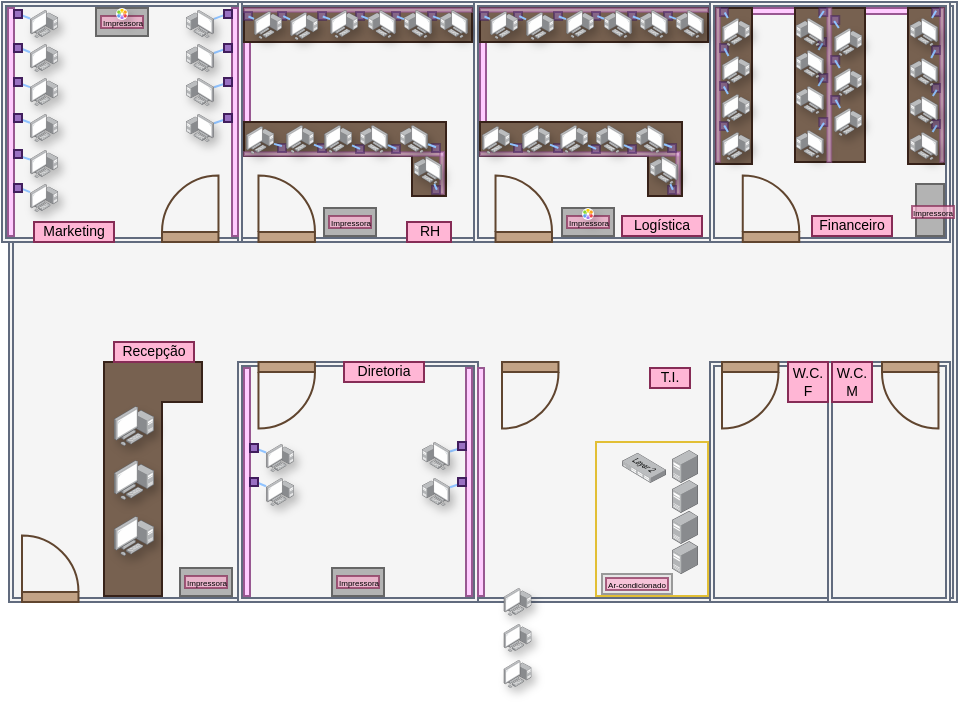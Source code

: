 <mxfile version="28.0.4">
  <diagram name="Página-1" id="F9ZbjXq_2hF0X_W6Iih5">
    <mxGraphModel dx="254" dy="127" grid="1" gridSize="10" guides="1" tooltips="1" connect="1" arrows="1" fold="1" page="1" pageScale="1" pageWidth="827" pageHeight="1169" background="#ffffff" math="0" shadow="0">
      <root>
        <mxCell id="0" />
        <mxCell id="1" parent="0" />
        <mxCell id="z1DIlWsaXBudhujdUeSy-23" value="" style="shape=ext;double=1;rounded=0;whiteSpace=wrap;html=1;flipH=0;flipV=0;fillColor=light-dark(#F5F5F5,#FFFFFF);strokeColor=#616B7E;movable=1;resizable=1;rotatable=1;deletable=1;editable=1;locked=0;connectable=1;" parent="1" vertex="1">
          <mxGeometry x="243.5" y="140" width="474" height="300" as="geometry" />
        </mxCell>
        <mxCell id="z1DIlWsaXBudhujdUeSy-13" value="" style="shape=ext;double=1;rounded=0;whiteSpace=wrap;html=1;fillColor=#F5F5F5;strokeColor=#616B7E;movable=0;resizable=0;rotatable=0;deletable=0;editable=0;locked=1;connectable=0;" parent="1" vertex="1">
          <mxGeometry x="240" y="140" width="120" height="120" as="geometry" />
        </mxCell>
        <mxCell id="pUSu7AH3x52gKbN0NDce-35" value="" style="endArrow=none;html=1;rounded=0;exitX=0.661;exitY=0.662;exitDx=0;exitDy=0;exitPerimeter=0;strokeColor=#90C3FF;" parent="1" source="pUSu7AH3x52gKbN0NDce-26" target="pUSu7AH3x52gKbN0NDce-19" edge="1">
          <mxGeometry width="50" height="50" relative="1" as="geometry">
            <mxPoint x="260" y="200" as="sourcePoint" />
            <mxPoint x="310" y="150" as="targetPoint" />
          </mxGeometry>
        </mxCell>
        <mxCell id="pUSu7AH3x52gKbN0NDce-82" value="" style="rounded=0;whiteSpace=wrap;html=1;fillColor=#776150;strokeColor=#372219;flipV=0;" parent="1" vertex="1">
          <mxGeometry x="445" y="216" width="17" height="21" as="geometry" />
        </mxCell>
        <mxCell id="z1DIlWsaXBudhujdUeSy-16" value="" style="shape=ext;double=1;rounded=0;whiteSpace=wrap;html=1;fillColor=none;strokeColor=#616B7E;movable=0;resizable=0;rotatable=0;deletable=0;editable=0;locked=1;connectable=0;" parent="1" vertex="1">
          <mxGeometry x="358" y="140" width="120" height="120" as="geometry" />
        </mxCell>
        <mxCell id="z1DIlWsaXBudhujdUeSy-17" value="" style="shape=ext;double=1;rounded=0;whiteSpace=wrap;html=1;fillColor=#F5F5F5;strokeColor=#616B7E;movable=0;resizable=0;rotatable=0;deletable=0;editable=0;locked=1;connectable=0;" parent="1" vertex="1">
          <mxGeometry x="476" y="140" width="120" height="120" as="geometry" />
        </mxCell>
        <mxCell id="z1DIlWsaXBudhujdUeSy-18" value="" style="shape=ext;double=1;rounded=0;whiteSpace=wrap;html=1;fillColor=#F5F5F5;strokeColor=#616B7E;movable=0;resizable=0;rotatable=0;deletable=0;editable=0;locked=1;connectable=0;" parent="1" vertex="1">
          <mxGeometry x="594" y="140" width="120" height="120" as="geometry" />
        </mxCell>
        <mxCell id="z1DIlWsaXBudhujdUeSy-19" value="" style="shape=ext;double=1;rounded=0;whiteSpace=wrap;html=1;fillColor=#F5F5F5;strokeColor=#616B7E;movable=1;resizable=1;rotatable=1;deletable=1;editable=1;locked=0;connectable=1;" parent="1" vertex="1">
          <mxGeometry x="594" y="320" width="61" height="120" as="geometry" />
        </mxCell>
        <mxCell id="z1DIlWsaXBudhujdUeSy-20" value="" style="shape=ext;double=1;rounded=0;whiteSpace=wrap;html=1;fillColor=#F5F5F5;strokeColor=#616B7E;movable=0;resizable=0;rotatable=0;deletable=0;editable=0;locked=1;connectable=0;" parent="1" vertex="1">
          <mxGeometry x="653" y="320" width="61" height="120" as="geometry" />
        </mxCell>
        <mxCell id="z1DIlWsaXBudhujdUeSy-22" value="" style="shape=ext;double=1;rounded=0;whiteSpace=wrap;html=1;fillColor=#F5F5F5;strokeColor=#616B7E;movable=0;resizable=0;rotatable=0;deletable=0;editable=0;locked=1;connectable=0;" parent="1" vertex="1">
          <mxGeometry x="358" y="320" width="120" height="120" as="geometry" />
        </mxCell>
        <mxCell id="z1DIlWsaXBudhujdUeSy-14" value="" style="verticalLabelPosition=bottom;html=1;verticalAlign=top;align=center;shape=mxgraph.floorplan.doorRight;aspect=fixed;rotation=-180;fillColor=#C3A386;strokeColor=#60452F;movable=0;resizable=0;rotatable=0;deletable=0;editable=0;locked=1;connectable=0;" parent="1" vertex="1">
          <mxGeometry x="368.24" y="230" width="28.24" height="30" as="geometry" />
        </mxCell>
        <mxCell id="z1DIlWsaXBudhujdUeSy-25" value="" style="verticalLabelPosition=bottom;html=1;verticalAlign=top;align=center;shape=mxgraph.floorplan.doorRight;aspect=fixed;rotation=-180;fillColor=#C3A386;strokeColor=#60452F;" parent="1" vertex="1">
          <mxGeometry x="486.76" y="230" width="28.24" height="30" as="geometry" />
        </mxCell>
        <mxCell id="z1DIlWsaXBudhujdUeSy-26" value="" style="verticalLabelPosition=bottom;html=1;verticalAlign=top;align=center;shape=mxgraph.floorplan.doorRight;aspect=fixed;rotation=-180;fillColor=#C3A386;strokeColor=#60452F;" parent="1" vertex="1">
          <mxGeometry x="610.38" y="230" width="28.24" height="30" as="geometry" />
        </mxCell>
        <mxCell id="z1DIlWsaXBudhujdUeSy-28" value="" style="verticalLabelPosition=bottom;html=1;verticalAlign=top;align=center;shape=mxgraph.floorplan.doorLeft;rotation=-180;fillColor=#C3A386;strokeColor=#60452F;" parent="1" vertex="1">
          <mxGeometry x="320" y="230" width="28.24" height="30" as="geometry" />
        </mxCell>
        <mxCell id="z1DIlWsaXBudhujdUeSy-29" value="" style="verticalLabelPosition=bottom;html=1;verticalAlign=top;align=center;shape=mxgraph.floorplan.doorLeft;rotation=0;fillColor=#C3A386;strokeColor=#60452F;" parent="1" vertex="1">
          <mxGeometry x="368.24" y="320" width="28.24" height="30" as="geometry" />
        </mxCell>
        <mxCell id="z1DIlWsaXBudhujdUeSy-30" value="" style="verticalLabelPosition=bottom;html=1;verticalAlign=top;align=center;shape=mxgraph.floorplan.doorLeft;rotation=0;fillColor=#C3A386;strokeColor=#60452F;" parent="1" vertex="1">
          <mxGeometry x="490" y="320" width="28.24" height="30" as="geometry" />
        </mxCell>
        <mxCell id="z1DIlWsaXBudhujdUeSy-31" value="" style="verticalLabelPosition=bottom;html=1;verticalAlign=top;align=center;shape=mxgraph.floorplan.doorLeft;rotation=0;fillColor=#C3A386;strokeColor=#60452F;" parent="1" vertex="1">
          <mxGeometry x="600" y="320" width="28.24" height="30" as="geometry" />
        </mxCell>
        <mxCell id="z1DIlWsaXBudhujdUeSy-32" value="" style="verticalLabelPosition=bottom;html=1;verticalAlign=top;align=center;shape=mxgraph.floorplan.doorRight;aspect=fixed;rotation=0;fillColor=#C3A386;strokeColor=#60452F;" parent="1" vertex="1">
          <mxGeometry x="680" y="320" width="28.24" height="30" as="geometry" />
        </mxCell>
        <mxCell id="z1DIlWsaXBudhujdUeSy-36" value="" style="verticalLabelPosition=bottom;html=1;verticalAlign=top;align=center;shape=mxgraph.floorplan.doorRight;aspect=fixed;rotation=-180;fillColor=#C3A386;strokeColor=#60452F;" parent="1" vertex="1">
          <mxGeometry x="250" y="410" width="28.24" height="30" as="geometry" />
        </mxCell>
        <mxCell id="z1DIlWsaXBudhujdUeSy-42" value="" style="rounded=0;whiteSpace=wrap;html=1;fillColor=#776150;strokeColor=#372219;" parent="1" vertex="1">
          <mxGeometry x="291" y="320" width="29" height="117" as="geometry" />
        </mxCell>
        <mxCell id="z1DIlWsaXBudhujdUeSy-43" value="" style="rounded=0;whiteSpace=wrap;html=1;fillColor=#776150;strokeColor=#372219;" parent="1" vertex="1">
          <mxGeometry x="291" y="320" width="49" height="20" as="geometry" />
        </mxCell>
        <mxCell id="z1DIlWsaXBudhujdUeSy-39" value="" style="image;points=[];aspect=fixed;html=1;align=center;shadow=1;dashed=0;image=img/lib/allied_telesis/computer_and_terminals/Personal_Computer_with_Server.svg;imageBorder=none;imageBackground=none;flipV=0;flipH=1;" parent="1" vertex="1">
          <mxGeometry x="296" y="342" width="20" height="20" as="geometry" />
        </mxCell>
        <mxCell id="z1DIlWsaXBudhujdUeSy-40" value="" style="image;points=[];aspect=fixed;html=1;align=center;shadow=1;dashed=0;image=img/lib/allied_telesis/computer_and_terminals/Personal_Computer_with_Server.svg;imageBorder=none;imageBackground=none;flipV=0;flipH=1;" parent="1" vertex="1">
          <mxGeometry x="296" y="369" width="20" height="20" as="geometry" />
        </mxCell>
        <mxCell id="z1DIlWsaXBudhujdUeSy-41" value="" style="image;points=[];aspect=fixed;html=1;align=center;shadow=1;dashed=0;image=img/lib/allied_telesis/computer_and_terminals/Personal_Computer_with_Server.svg;imageBorder=none;imageBackground=none;flipV=0;flipH=1;" parent="1" vertex="1">
          <mxGeometry x="296" y="397" width="20" height="20" as="geometry" />
        </mxCell>
        <mxCell id="z1DIlWsaXBudhujdUeSy-46" value="" style="rounded=0;whiteSpace=wrap;html=1;fillColor=#776150;strokeColor=#776150;" parent="1" vertex="1">
          <mxGeometry x="292" y="332" width="27" height="9" as="geometry" />
        </mxCell>
        <mxCell id="z1DIlWsaXBudhujdUeSy-47" value="Recepção" style="rounded=0;whiteSpace=wrap;html=1;fontSize=7;fillColor=#FFB6D5;strokeColor=#862C56;fontColor=#000000;" parent="1" vertex="1">
          <mxGeometry x="296" y="310" width="40" height="10" as="geometry" />
        </mxCell>
        <mxCell id="z1DIlWsaXBudhujdUeSy-48" value="Marketing" style="rounded=0;whiteSpace=wrap;html=1;fontSize=7;fillColor=#FFB6D5;strokeColor=#862C56;fontColor=#000000;" parent="1" vertex="1">
          <mxGeometry x="256" y="250" width="40" height="10" as="geometry" />
        </mxCell>
        <mxCell id="z1DIlWsaXBudhujdUeSy-49" value="RH" style="rounded=0;whiteSpace=wrap;html=1;fontSize=7;fillColor=#FFB6D5;strokeColor=#862C56;fontColor=#000000;movable=0;resizable=0;rotatable=0;deletable=0;editable=0;locked=1;connectable=0;" parent="1" vertex="1">
          <mxGeometry x="442.5" y="250" width="22" height="10" as="geometry" />
        </mxCell>
        <mxCell id="z1DIlWsaXBudhujdUeSy-50" value="Logística" style="rounded=0;whiteSpace=wrap;html=1;fontSize=7;fillColor=#FFB6D5;strokeColor=#862C56;fontColor=#000000;" parent="1" vertex="1">
          <mxGeometry x="550" y="247" width="40" height="10" as="geometry" />
        </mxCell>
        <mxCell id="z1DIlWsaXBudhujdUeSy-52" value="Financeiro&lt;span style=&quot;color: rgba(0, 0, 0, 0); font-family: monospace; font-size: 0px; text-align: start; text-wrap-mode: nowrap;&quot;&gt;%3CmxGraphModel%3E%3Croot%3E%3CmxCell%20id%3D%220%22%2F%3E%3CmxCell%20id%3D%221%22%20parent%3D%220%22%2F%3E%3CmxCell%20id%3D%222%22%20value%3D%22Marketing%22%20style%3D%22rounded%3D0%3BwhiteSpace%3Dwrap%3Bhtml%3D1%3BfontSize%3D7%3BfillColor%3D%23FFB6D5%3BstrokeColor%3D%23862C56%3BfontColor%3D%23000000%3B%22%20vertex%3D%221%22%20parent%3D%221%22%3E%3CmxGeometry%20x%3D%22278.24%22%20y%3D%22250%22%20width%3D%2240%22%20height%3D%2210%22%20as%3D%22geometry%22%2F%3E%3C%2FmxCell%3E%3C%2Froot%3E%3C%2FmxGraphModel%3E&lt;/span&gt;" style="rounded=0;whiteSpace=wrap;html=1;fontSize=7;fillColor=#FFB6D5;strokeColor=#862C56;fontColor=#000000;" parent="1" vertex="1">
          <mxGeometry x="645" y="247" width="40" height="10" as="geometry" />
        </mxCell>
        <mxCell id="z1DIlWsaXBudhujdUeSy-53" value="Diretoria" style="rounded=0;whiteSpace=wrap;html=1;fontSize=7;fillColor=#FFB6D5;strokeColor=#862C56;fontColor=#000000;" parent="1" vertex="1">
          <mxGeometry x="411" y="320" width="40" height="10" as="geometry" />
        </mxCell>
        <mxCell id="z1DIlWsaXBudhujdUeSy-54" value="T.I." style="rounded=0;whiteSpace=wrap;html=1;fontSize=7;fillColor=#FFB6D5;strokeColor=#862C56;fontColor=#000000;" parent="1" vertex="1">
          <mxGeometry x="564" y="323" width="20" height="10" as="geometry" />
        </mxCell>
        <mxCell id="z1DIlWsaXBudhujdUeSy-55" value="W.C.&lt;div&gt;F&lt;/div&gt;" style="rounded=0;whiteSpace=wrap;html=1;fontSize=7;fillColor=#FFB6D5;strokeColor=#862C56;fontColor=#000000;" parent="1" vertex="1">
          <mxGeometry x="633" y="320" width="20" height="20" as="geometry" />
        </mxCell>
        <mxCell id="z1DIlWsaXBudhujdUeSy-56" value="W.C.&lt;div&gt;M&lt;/div&gt;" style="rounded=0;whiteSpace=wrap;html=1;fontSize=7;fillColor=#FFB6D5;strokeColor=#862C56;fontColor=#000000;" parent="1" vertex="1">
          <mxGeometry x="655" y="320" width="20" height="20" as="geometry" />
        </mxCell>
        <mxCell id="pUSu7AH3x52gKbN0NDce-3" value="" style="image;points=[];aspect=fixed;html=1;align=center;shadow=1;dashed=0;image=img/lib/allied_telesis/computer_and_terminals/Personal_Computer_with_Server.svg;imageBorder=none;imageBackground=none;flipV=0;flipH=1;" parent="1" vertex="1">
          <mxGeometry x="254" y="144" width="14" height="14" as="geometry" />
        </mxCell>
        <mxCell id="pUSu7AH3x52gKbN0NDce-13" value="" style="rounded=0;whiteSpace=wrap;html=1;strokeWidth=1;fillColor=#FFCCFF;strokeColor=#985891;" parent="1" vertex="1">
          <mxGeometry x="243" y="143" width="3" height="114" as="geometry" />
        </mxCell>
        <mxCell id="pUSu7AH3x52gKbN0NDce-16" value="" style="endArrow=none;html=1;rounded=0;entryX=0.525;entryY=0.482;entryDx=0;entryDy=0;entryPerimeter=0;strokeColor=#90C3FF;" parent="1" source="pUSu7AH3x52gKbN0NDce-3" target="pUSu7AH3x52gKbN0NDce-15" edge="1">
          <mxGeometry width="50" height="50" relative="1" as="geometry">
            <mxPoint x="220" y="190" as="sourcePoint" />
            <mxPoint x="270" y="140" as="targetPoint" />
          </mxGeometry>
        </mxCell>
        <mxCell id="pUSu7AH3x52gKbN0NDce-15" value="" style="rounded=0;whiteSpace=wrap;html=1;fillColor=light-dark(#9970C2,#EDEDED);strokeColor=#411E5D;" parent="1" vertex="1">
          <mxGeometry x="246" y="144" width="4" height="4" as="geometry" />
        </mxCell>
        <mxCell id="pUSu7AH3x52gKbN0NDce-18" value="" style="image;points=[];aspect=fixed;html=1;align=center;shadow=1;dashed=0;image=img/lib/allied_telesis/computer_and_terminals/Personal_Computer_with_Server.svg;imageBorder=none;imageBackground=none;flipV=0;flipH=1;" parent="1" vertex="1">
          <mxGeometry x="254" y="161" width="14" height="14" as="geometry" />
        </mxCell>
        <mxCell id="pUSu7AH3x52gKbN0NDce-19" value="" style="image;points=[];aspect=fixed;html=1;align=center;shadow=1;dashed=0;image=img/lib/allied_telesis/computer_and_terminals/Personal_Computer_with_Server.svg;imageBorder=none;imageBackground=none;flipV=0;flipH=1;" parent="1" vertex="1">
          <mxGeometry x="254" y="178" width="14" height="14" as="geometry" />
        </mxCell>
        <mxCell id="pUSu7AH3x52gKbN0NDce-21" value="" style="image;points=[];aspect=fixed;html=1;align=center;shadow=1;dashed=0;image=img/lib/allied_telesis/computer_and_terminals/Personal_Computer_with_Server.svg;imageBorder=none;imageBackground=none;flipV=0;flipH=1;" parent="1" vertex="1">
          <mxGeometry x="254" y="196" width="14" height="14" as="geometry" />
        </mxCell>
        <mxCell id="pUSu7AH3x52gKbN0NDce-34" value="" style="endArrow=none;html=1;rounded=0;exitX=0.661;exitY=0.472;exitDx=0;exitDy=0;exitPerimeter=0;strokeColor=#90C3FF;" parent="1" source="pUSu7AH3x52gKbN0NDce-25" target="pUSu7AH3x52gKbN0NDce-18" edge="1">
          <mxGeometry width="50" height="50" relative="1" as="geometry">
            <mxPoint x="260" y="190" as="sourcePoint" />
            <mxPoint x="310" y="140" as="targetPoint" />
          </mxGeometry>
        </mxCell>
        <mxCell id="pUSu7AH3x52gKbN0NDce-25" value="" style="rounded=0;whiteSpace=wrap;html=1;fillColor=light-dark(#9970C2,#EDEDED);strokeColor=#411E5D;" parent="1" vertex="1">
          <mxGeometry x="246" y="161" width="4" height="4" as="geometry" />
        </mxCell>
        <mxCell id="pUSu7AH3x52gKbN0NDce-36" value="" style="endArrow=none;html=1;rounded=0;exitX=0.661;exitY=0.601;exitDx=0;exitDy=0;exitPerimeter=0;strokeColor=#90C3FF;" parent="1" source="pUSu7AH3x52gKbN0NDce-27" target="pUSu7AH3x52gKbN0NDce-21" edge="1">
          <mxGeometry width="50" height="50" relative="1" as="geometry">
            <mxPoint x="260" y="220" as="sourcePoint" />
            <mxPoint x="310" y="170" as="targetPoint" />
          </mxGeometry>
        </mxCell>
        <mxCell id="pUSu7AH3x52gKbN0NDce-26" value="" style="rounded=0;whiteSpace=wrap;html=1;fillColor=light-dark(#9970C2,#EDEDED);strokeColor=#411E5D;" parent="1" vertex="1">
          <mxGeometry x="246" y="178" width="4" height="4" as="geometry" />
        </mxCell>
        <mxCell id="pUSu7AH3x52gKbN0NDce-27" value="" style="rounded=0;whiteSpace=wrap;html=1;fillColor=light-dark(#9970C2,#EDEDED);strokeColor=#411E5D;" parent="1" vertex="1">
          <mxGeometry x="246" y="196" width="4" height="4" as="geometry" />
        </mxCell>
        <mxCell id="pUSu7AH3x52gKbN0NDce-37" value="" style="endArrow=none;html=1;rounded=0;entryX=0.442;entryY=0.674;entryDx=0;entryDy=0;entryPerimeter=0;fontColor=#90C3FF;strokeColor=#90C3FF;" parent="1" source="pUSu7AH3x52gKbN0NDce-20" target="pUSu7AH3x52gKbN0NDce-30" edge="1">
          <mxGeometry width="50" height="50" relative="1" as="geometry">
            <mxPoint x="260" y="260" as="sourcePoint" />
            <mxPoint x="310" y="210" as="targetPoint" />
          </mxGeometry>
        </mxCell>
        <mxCell id="pUSu7AH3x52gKbN0NDce-30" value="" style="rounded=0;whiteSpace=wrap;html=1;fillColor=light-dark(#9970C2,#EDEDED);strokeColor=#411E5D;" parent="1" vertex="1">
          <mxGeometry x="246" y="214" width="4" height="4" as="geometry" />
        </mxCell>
        <mxCell id="pUSu7AH3x52gKbN0NDce-20" value="" style="image;points=[];aspect=fixed;html=1;align=center;shadow=1;dashed=0;image=img/lib/allied_telesis/computer_and_terminals/Personal_Computer_with_Server.svg;imageBorder=none;imageBackground=none;flipV=0;flipH=1;" parent="1" vertex="1">
          <mxGeometry x="254" y="214" width="14" height="14" as="geometry" />
        </mxCell>
        <mxCell id="pUSu7AH3x52gKbN0NDce-38" value="" style="image;points=[];aspect=fixed;html=1;align=center;shadow=1;dashed=0;image=img/lib/allied_telesis/computer_and_terminals/Personal_Computer_with_Server.svg;imageBorder=none;imageBackground=none;flipV=0;flipH=1;" parent="1" vertex="1">
          <mxGeometry x="254" y="231" width="14" height="14" as="geometry" />
        </mxCell>
        <mxCell id="pUSu7AH3x52gKbN0NDce-40" value="" style="endArrow=none;html=1;rounded=0;exitX=0.706;exitY=0.475;exitDx=0;exitDy=0;exitPerimeter=0;strokeColor=#90C3FF;" parent="1" source="pUSu7AH3x52gKbN0NDce-39" target="pUSu7AH3x52gKbN0NDce-38" edge="1">
          <mxGeometry width="50" height="50" relative="1" as="geometry">
            <mxPoint x="250" y="240" as="sourcePoint" />
            <mxPoint x="300" y="190" as="targetPoint" />
          </mxGeometry>
        </mxCell>
        <mxCell id="pUSu7AH3x52gKbN0NDce-39" value="" style="rounded=0;whiteSpace=wrap;html=1;fillColor=light-dark(#9970C2,#EDEDED);strokeColor=#411E5D;" parent="1" vertex="1">
          <mxGeometry x="246" y="231" width="4" height="4" as="geometry" />
        </mxCell>
        <mxCell id="pUSu7AH3x52gKbN0NDce-50" value="" style="endArrow=none;html=1;rounded=0;entryX=0.51;entryY=0.452;entryDx=0;entryDy=0;entryPerimeter=0;strokeColor=#90C3FF;" parent="1" source="pUSu7AH3x52gKbN0NDce-49" target="pUSu7AH3x52gKbN0NDce-29" edge="1">
          <mxGeometry width="50" height="50" relative="1" as="geometry">
            <mxPoint x="270" y="210" as="sourcePoint" />
            <mxPoint x="320" y="160" as="targetPoint" />
          </mxGeometry>
        </mxCell>
        <mxCell id="pUSu7AH3x52gKbN0NDce-41" value="" style="rounded=0;whiteSpace=wrap;html=1;strokeWidth=1;fillColor=#FFCCFF;strokeColor=#985891;" parent="1" vertex="1">
          <mxGeometry x="355" y="143" width="3" height="114" as="geometry" />
        </mxCell>
        <mxCell id="pUSu7AH3x52gKbN0NDce-29" value="" style="rounded=0;whiteSpace=wrap;html=1;fillColor=light-dark(#9970C2,#EDEDED);strokeColor=#411E5D;" parent="1" vertex="1">
          <mxGeometry x="351" y="144" width="4" height="4" as="geometry" />
        </mxCell>
        <mxCell id="pUSu7AH3x52gKbN0NDce-51" value="" style="endArrow=none;html=1;rounded=0;entryX=0.558;entryY=0.481;entryDx=0;entryDy=0;entryPerimeter=0;strokeColor=#90C3FF;" parent="1" source="pUSu7AH3x52gKbN0NDce-48" target="pUSu7AH3x52gKbN0NDce-42" edge="1">
          <mxGeometry width="50" height="50" relative="1" as="geometry">
            <mxPoint x="270" y="210" as="sourcePoint" />
            <mxPoint x="320" y="160" as="targetPoint" />
          </mxGeometry>
        </mxCell>
        <mxCell id="pUSu7AH3x52gKbN0NDce-52" value="" style="endArrow=none;html=1;rounded=0;entryX=0.558;entryY=0.558;entryDx=0;entryDy=0;entryPerimeter=0;strokeColor=#90C3FF;" parent="1" source="pUSu7AH3x52gKbN0NDce-47" target="pUSu7AH3x52gKbN0NDce-44" edge="1">
          <mxGeometry width="50" height="50" relative="1" as="geometry">
            <mxPoint x="270" y="210" as="sourcePoint" />
            <mxPoint x="320" y="160" as="targetPoint" />
          </mxGeometry>
        </mxCell>
        <mxCell id="pUSu7AH3x52gKbN0NDce-42" value="" style="rounded=0;whiteSpace=wrap;html=1;fillColor=light-dark(#9970C2,#EDEDED);strokeColor=#411E5D;" parent="1" vertex="1">
          <mxGeometry x="351" y="161" width="4" height="4" as="geometry" />
        </mxCell>
        <mxCell id="pUSu7AH3x52gKbN0NDce-53" value="" style="endArrow=none;html=1;rounded=0;entryX=0.558;entryY=0.529;entryDx=0;entryDy=0;entryPerimeter=0;strokeColor=#90C3FF;" parent="1" source="pUSu7AH3x52gKbN0NDce-46" target="pUSu7AH3x52gKbN0NDce-45" edge="1">
          <mxGeometry width="50" height="50" relative="1" as="geometry">
            <mxPoint x="270" y="210" as="sourcePoint" />
            <mxPoint x="320" y="160" as="targetPoint" />
          </mxGeometry>
        </mxCell>
        <mxCell id="pUSu7AH3x52gKbN0NDce-44" value="" style="rounded=0;whiteSpace=wrap;html=1;fillColor=light-dark(#9970C2,#EDEDED);strokeColor=#411E5D;" parent="1" vertex="1">
          <mxGeometry x="351" y="178" width="4" height="4" as="geometry" />
        </mxCell>
        <mxCell id="pUSu7AH3x52gKbN0NDce-45" value="" style="rounded=0;whiteSpace=wrap;html=1;fillColor=light-dark(#9970C2,#EDEDED);strokeColor=#411E5D;" parent="1" vertex="1">
          <mxGeometry x="351" y="196" width="4" height="4" as="geometry" />
        </mxCell>
        <mxCell id="pUSu7AH3x52gKbN0NDce-46" value="" style="image;points=[];aspect=fixed;html=1;align=center;shadow=1;dashed=0;image=img/lib/allied_telesis/computer_and_terminals/Personal_Computer_with_Server.svg;imageBorder=none;imageBackground=none;flipV=0;flipH=0;" parent="1" vertex="1">
          <mxGeometry x="332" y="196" width="14" height="14" as="geometry" />
        </mxCell>
        <mxCell id="pUSu7AH3x52gKbN0NDce-47" value="" style="image;points=[];aspect=fixed;html=1;align=center;shadow=1;dashed=0;image=img/lib/allied_telesis/computer_and_terminals/Personal_Computer_with_Server.svg;imageBorder=none;imageBackground=none;flipV=0;flipH=0;" parent="1" vertex="1">
          <mxGeometry x="332" y="178" width="14" height="14" as="geometry" />
        </mxCell>
        <mxCell id="pUSu7AH3x52gKbN0NDce-104" value="" style="rounded=0;whiteSpace=wrap;html=1;strokeWidth=1;fillColor=#FFCCFF;strokeColor=#985891;" parent="1" vertex="1">
          <mxGeometry x="361" y="143" width="3" height="57" as="geometry" />
        </mxCell>
        <mxCell id="pUSu7AH3x52gKbN0NDce-48" value="" style="image;points=[];aspect=fixed;html=1;align=center;shadow=1;dashed=0;image=img/lib/allied_telesis/computer_and_terminals/Personal_Computer_with_Server.svg;imageBorder=none;imageBackground=none;flipV=0;flipH=0;" parent="1" vertex="1">
          <mxGeometry x="332" y="161" width="14" height="14" as="geometry" />
        </mxCell>
        <mxCell id="pUSu7AH3x52gKbN0NDce-49" value="" style="image;points=[];aspect=fixed;html=1;align=center;shadow=1;dashed=0;image=img/lib/allied_telesis/computer_and_terminals/Personal_Computer_with_Server.svg;imageBorder=none;imageBackground=none;flipV=0;flipH=0;" parent="1" vertex="1">
          <mxGeometry x="332" y="144" width="14" height="14" as="geometry" />
        </mxCell>
        <mxCell id="pUSu7AH3x52gKbN0NDce-70" value="" style="rounded=0;whiteSpace=wrap;html=1;fillColor=#776150;strokeColor=#372219;flipV=0;" parent="1" vertex="1">
          <mxGeometry x="361" y="143" width="114" height="17" as="geometry" />
        </mxCell>
        <mxCell id="pUSu7AH3x52gKbN0NDce-71" value="" style="rounded=0;whiteSpace=wrap;html=1;fillColor=#776150;strokeColor=#372219;flipV=0;" parent="1" vertex="1">
          <mxGeometry x="361" y="200" width="101" height="17" as="geometry" />
        </mxCell>
        <mxCell id="pUSu7AH3x52gKbN0NDce-86" value="" style="rounded=0;whiteSpace=wrap;html=1;strokeColor=#776150;fillColor=#776150;" parent="1" vertex="1">
          <mxGeometry x="446" y="215.5" width="15" height="3" as="geometry" />
        </mxCell>
        <mxCell id="pUSu7AH3x52gKbN0NDce-112" value="" style="rounded=0;whiteSpace=wrap;html=1;strokeWidth=1;fillColor=#FFCCFF;strokeColor=#985891;opacity=50;" parent="1" vertex="1">
          <mxGeometry x="361" y="143" width="114" height="2" as="geometry" />
        </mxCell>
        <mxCell id="pUSu7AH3x52gKbN0NDce-108" value="" style="rounded=0;whiteSpace=wrap;html=1;fillColor=light-dark(#9970C2,#EDEDED);strokeColor=#411E5D;opacity=50;" parent="1" vertex="1">
          <mxGeometry x="361" y="145" width="4" height="4" as="geometry" />
        </mxCell>
        <mxCell id="eZUUJ8Yt2M7rZzIzO6yd-2" value="" style="rounded=0;whiteSpace=wrap;html=1;strokeWidth=1;fillColor=#FFCCFF;strokeColor=#985891;opacity=50;" parent="1" vertex="1">
          <mxGeometry x="361" y="215" width="100" height="2" as="geometry" />
        </mxCell>
        <mxCell id="eZUUJ8Yt2M7rZzIzO6yd-3" value="" style="rounded=0;whiteSpace=wrap;html=1;strokeWidth=1;fillColor=#FFCCFF;strokeColor=#985891;opacity=50;" parent="1" vertex="1">
          <mxGeometry x="459" y="215" width="2" height="21" as="geometry" />
        </mxCell>
        <mxCell id="eZUUJ8Yt2M7rZzIzO6yd-4" value="" style="rounded=0;whiteSpace=wrap;html=1;fillColor=light-dark(#9970C2,#EDEDED);strokeColor=#411E5D;opacity=50;" parent="1" vertex="1">
          <mxGeometry x="378" y="145" width="4" height="4" as="geometry" />
        </mxCell>
        <mxCell id="eZUUJ8Yt2M7rZzIzO6yd-5" value="" style="rounded=0;whiteSpace=wrap;html=1;fillColor=light-dark(#9970C2,#EDEDED);strokeColor=#411E5D;opacity=50;" parent="1" vertex="1">
          <mxGeometry x="398" y="145" width="4" height="4" as="geometry" />
        </mxCell>
        <mxCell id="eZUUJ8Yt2M7rZzIzO6yd-6" value="" style="rounded=0;whiteSpace=wrap;html=1;fillColor=light-dark(#9970C2,#EDEDED);strokeColor=#411E5D;opacity=50;" parent="1" vertex="1">
          <mxGeometry x="417" y="145" width="4" height="4" as="geometry" />
        </mxCell>
        <mxCell id="eZUUJ8Yt2M7rZzIzO6yd-7" value="" style="rounded=0;whiteSpace=wrap;html=1;fillColor=light-dark(#9970C2,#EDEDED);strokeColor=#411E5D;opacity=50;" parent="1" vertex="1">
          <mxGeometry x="435" y="145" width="4" height="4" as="geometry" />
        </mxCell>
        <mxCell id="eZUUJ8Yt2M7rZzIzO6yd-8" value="" style="rounded=0;whiteSpace=wrap;html=1;fillColor=light-dark(#9970C2,#EDEDED);strokeColor=#411E5D;opacity=50;" parent="1" vertex="1">
          <mxGeometry x="453" y="145" width="4" height="4" as="geometry" />
        </mxCell>
        <mxCell id="eZUUJ8Yt2M7rZzIzO6yd-10" value="" style="rounded=0;whiteSpace=wrap;html=1;fillColor=light-dark(#9970C2,#EDEDED);strokeColor=#411E5D;opacity=50;" parent="1" vertex="1">
          <mxGeometry x="378" y="211" width="4" height="4" as="geometry" />
        </mxCell>
        <mxCell id="eZUUJ8Yt2M7rZzIzO6yd-11" value="" style="rounded=0;whiteSpace=wrap;html=1;fillColor=light-dark(#9970C2,#EDEDED);strokeColor=#411E5D;opacity=50;" parent="1" vertex="1">
          <mxGeometry x="398" y="211" width="4" height="4" as="geometry" />
        </mxCell>
        <mxCell id="eZUUJ8Yt2M7rZzIzO6yd-12" value="" style="rounded=0;whiteSpace=wrap;html=1;fillColor=light-dark(#9970C2,#EDEDED);strokeColor=#411E5D;opacity=50;" parent="1" vertex="1">
          <mxGeometry x="417" y="211.5" width="4" height="4" as="geometry" />
        </mxCell>
        <mxCell id="eZUUJ8Yt2M7rZzIzO6yd-13" value="" style="rounded=0;whiteSpace=wrap;html=1;fillColor=light-dark(#9970C2,#EDEDED);strokeColor=#411E5D;opacity=50;" parent="1" vertex="1">
          <mxGeometry x="435" y="211.5" width="4" height="4" as="geometry" />
        </mxCell>
        <mxCell id="eZUUJ8Yt2M7rZzIzO6yd-14" value="" style="rounded=0;whiteSpace=wrap;html=1;fillColor=light-dark(#9970C2,#EDEDED);strokeColor=#411E5D;opacity=50;" parent="1" vertex="1">
          <mxGeometry x="455" y="211" width="4" height="4" as="geometry" />
        </mxCell>
        <mxCell id="eZUUJ8Yt2M7rZzIzO6yd-15" value="" style="rounded=0;whiteSpace=wrap;html=1;fillColor=light-dark(#9970C2,#EDEDED);strokeColor=#411E5D;opacity=50;" parent="1" vertex="1">
          <mxGeometry x="455" y="232" width="4" height="4" as="geometry" />
        </mxCell>
        <mxCell id="pUSu7AH3x52gKbN0NDce-84" value="" style="image;points=[];aspect=fixed;html=1;align=center;shadow=1;dashed=0;image=img/lib/allied_telesis/computer_and_terminals/Personal_Computer_with_Server.svg;imageBorder=none;imageBackground=none;flipV=0;flipH=0;" parent="1" vertex="1">
          <mxGeometry x="446" y="217" width="14" height="14" as="geometry" />
        </mxCell>
        <mxCell id="pUSu7AH3x52gKbN0NDce-80" value="" style="image;points=[];aspect=fixed;html=1;align=center;shadow=1;dashed=0;image=img/lib/allied_telesis/computer_and_terminals/Personal_Computer_with_Server.svg;imageBorder=none;imageBackground=none;flipV=0;flipH=0;" parent="1" vertex="1">
          <mxGeometry x="439" y="201.5" width="14" height="14" as="geometry" />
        </mxCell>
        <mxCell id="pUSu7AH3x52gKbN0NDce-79" value="" style="image;points=[];aspect=fixed;html=1;align=center;shadow=1;dashed=0;image=img/lib/allied_telesis/computer_and_terminals/Personal_Computer_with_Server.svg;imageBorder=none;imageBackground=none;flipV=0;flipH=0;" parent="1" vertex="1">
          <mxGeometry x="419" y="201.5" width="14" height="14" as="geometry" />
        </mxCell>
        <mxCell id="pUSu7AH3x52gKbN0NDce-78" value="" style="image;points=[];aspect=fixed;html=1;align=center;shadow=1;dashed=0;image=img/lib/allied_telesis/computer_and_terminals/Personal_Computer_with_Server.svg;imageBorder=none;imageBackground=none;flipV=0;flipH=1;" parent="1" vertex="1">
          <mxGeometry x="401" y="201.5" width="14" height="14" as="geometry" />
        </mxCell>
        <mxCell id="pUSu7AH3x52gKbN0NDce-77" value="" style="image;points=[];aspect=fixed;html=1;align=center;shadow=1;dashed=0;image=img/lib/allied_telesis/computer_and_terminals/Personal_Computer_with_Server.svg;imageBorder=none;imageBackground=none;flipV=0;flipH=1;" parent="1" vertex="1">
          <mxGeometry x="382" y="201.5" width="14" height="14" as="geometry" />
        </mxCell>
        <mxCell id="pUSu7AH3x52gKbN0NDce-76" value="" style="image;points=[];aspect=fixed;html=1;align=center;shadow=1;dashed=0;image=img/lib/allied_telesis/computer_and_terminals/Personal_Computer_with_Server.svg;imageBorder=none;imageBackground=none;flipV=0;flipH=1;" parent="1" vertex="1">
          <mxGeometry x="362" y="202" width="14" height="14" as="geometry" />
        </mxCell>
        <mxCell id="pUSu7AH3x52gKbN0NDce-75" value="" style="image;points=[];aspect=fixed;html=1;align=center;shadow=1;dashed=0;image=img/lib/allied_telesis/computer_and_terminals/Personal_Computer_with_Server.svg;imageBorder=none;imageBackground=none;flipV=0;flipH=0;" parent="1" vertex="1">
          <mxGeometry x="459" y="144" width="14" height="14" as="geometry" />
        </mxCell>
        <mxCell id="pUSu7AH3x52gKbN0NDce-74" value="" style="image;points=[];aspect=fixed;html=1;align=center;shadow=1;dashed=0;image=img/lib/allied_telesis/computer_and_terminals/Personal_Computer_with_Server.svg;imageBorder=none;imageBackground=none;flipV=0;flipH=0;" parent="1" vertex="1">
          <mxGeometry x="441" y="144" width="14" height="14" as="geometry" />
        </mxCell>
        <mxCell id="pUSu7AH3x52gKbN0NDce-73" value="" style="image;points=[];aspect=fixed;html=1;align=center;shadow=1;dashed=0;image=img/lib/allied_telesis/computer_and_terminals/Personal_Computer_with_Server.svg;imageBorder=none;imageBackground=none;flipV=0;flipH=0;" parent="1" vertex="1">
          <mxGeometry x="423" y="144" width="14" height="14" as="geometry" />
        </mxCell>
        <mxCell id="pUSu7AH3x52gKbN0NDce-72" value="" style="image;points=[];aspect=fixed;html=1;align=center;shadow=1;dashed=0;image=img/lib/allied_telesis/computer_and_terminals/Personal_Computer_with_Server.svg;imageBorder=none;imageBackground=none;flipV=0;flipH=1;" parent="1" vertex="1">
          <mxGeometry x="404" y="144" width="14" height="14" as="geometry" />
        </mxCell>
        <mxCell id="pUSu7AH3x52gKbN0NDce-54" value="" style="image;points=[];aspect=fixed;html=1;align=center;shadow=1;dashed=0;image=img/lib/allied_telesis/computer_and_terminals/Personal_Computer_with_Server.svg;imageBorder=none;imageBackground=none;flipV=0;flipH=1;" parent="1" vertex="1">
          <mxGeometry x="384" y="145" width="14" height="14" as="geometry" />
        </mxCell>
        <mxCell id="pUSu7AH3x52gKbN0NDce-56" value="" style="image;points=[];aspect=fixed;html=1;align=center;shadow=1;dashed=0;image=img/lib/allied_telesis/computer_and_terminals/Personal_Computer_with_Server.svg;imageBorder=none;imageBackground=none;flipV=0;flipH=1;" parent="1" vertex="1">
          <mxGeometry x="366" y="144.5" width="14" height="14" as="geometry" />
        </mxCell>
        <mxCell id="eZUUJ8Yt2M7rZzIzO6yd-16" value="" style="rounded=0;whiteSpace=wrap;html=1;fillColor=#B3B3B3;strokeColor=#666666;flipV=0;" parent="1" vertex="1">
          <mxGeometry x="401" y="243" width="26" height="14" as="geometry" />
        </mxCell>
        <mxCell id="eZUUJ8Yt2M7rZzIzO6yd-17" value="&lt;font style=&quot;font-size: 4px; line-height: 160%;&quot;&gt;Impressora&lt;/font&gt;" style="rounded=0;whiteSpace=wrap;html=1;fontSize=7;fillColor=#FFB6D5;strokeColor=#862C56;fontColor=#000000;opacity=70;" parent="1" vertex="1">
          <mxGeometry x="403.5" y="247" width="21" height="6" as="geometry" />
        </mxCell>
        <mxCell id="eZUUJ8Yt2M7rZzIzO6yd-18" value="" style="endArrow=none;html=1;rounded=0;strokeColor=#90C3FF;entryX=0.555;entryY=0.563;entryDx=0;entryDy=0;entryPerimeter=0;" parent="1" source="pUSu7AH3x52gKbN0NDce-56" target="pUSu7AH3x52gKbN0NDce-108" edge="1">
          <mxGeometry width="50" height="50" relative="1" as="geometry">
            <mxPoint x="340" y="163" as="sourcePoint" />
            <mxPoint x="372" y="180" as="targetPoint" />
          </mxGeometry>
        </mxCell>
        <mxCell id="eZUUJ8Yt2M7rZzIzO6yd-19" value="" style="endArrow=none;html=1;rounded=0;strokeColor=#90C3FF;entryX=0.657;entryY=0.506;entryDx=0;entryDy=0;entryPerimeter=0;" parent="1" source="pUSu7AH3x52gKbN0NDce-54" target="eZUUJ8Yt2M7rZzIzO6yd-4" edge="1">
          <mxGeometry width="50" height="50" relative="1" as="geometry">
            <mxPoint x="380" y="170" as="sourcePoint" />
            <mxPoint x="370" y="150" as="targetPoint" />
          </mxGeometry>
        </mxCell>
        <mxCell id="eZUUJ8Yt2M7rZzIzO6yd-20" value="" style="endArrow=none;html=1;rounded=0;strokeColor=#90C3FF;entryX=0.597;entryY=0.569;entryDx=0;entryDy=0;entryPerimeter=0;" parent="1" source="pUSu7AH3x52gKbN0NDce-72" target="eZUUJ8Yt2M7rZzIzO6yd-5" edge="1">
          <mxGeometry width="50" height="50" relative="1" as="geometry">
            <mxPoint x="383" y="142" as="sourcePoint" />
            <mxPoint x="380" y="140" as="targetPoint" />
          </mxGeometry>
        </mxCell>
        <mxCell id="eZUUJ8Yt2M7rZzIzO6yd-21" value="" style="endArrow=none;html=1;rounded=0;strokeColor=#90C3FF;entryX=0.662;entryY=0.523;entryDx=0;entryDy=0;entryPerimeter=0;" parent="1" source="pUSu7AH3x52gKbN0NDce-73" target="eZUUJ8Yt2M7rZzIzO6yd-6" edge="1">
          <mxGeometry width="50" height="50" relative="1" as="geometry">
            <mxPoint x="383" y="142" as="sourcePoint" />
            <mxPoint x="380" y="140" as="targetPoint" />
          </mxGeometry>
        </mxCell>
        <mxCell id="eZUUJ8Yt2M7rZzIzO6yd-23" value="" style="endArrow=none;html=1;rounded=0;strokeColor=#90C3FF;entryX=0.606;entryY=0.569;entryDx=0;entryDy=0;entryPerimeter=0;" parent="1" source="pUSu7AH3x52gKbN0NDce-74" target="eZUUJ8Yt2M7rZzIzO6yd-7" edge="1">
          <mxGeometry width="50" height="50" relative="1" as="geometry">
            <mxPoint x="383" y="142" as="sourcePoint" />
            <mxPoint x="380" y="140" as="targetPoint" />
          </mxGeometry>
        </mxCell>
        <mxCell id="eZUUJ8Yt2M7rZzIzO6yd-24" value="" style="endArrow=none;html=1;rounded=0;strokeColor=#90C3FF;entryX=0.62;entryY=0.546;entryDx=0;entryDy=0;entryPerimeter=0;" parent="1" source="pUSu7AH3x52gKbN0NDce-75" target="eZUUJ8Yt2M7rZzIzO6yd-8" edge="1">
          <mxGeometry width="50" height="50" relative="1" as="geometry">
            <mxPoint x="433" y="141" as="sourcePoint" />
            <mxPoint x="430" y="140" as="targetPoint" />
          </mxGeometry>
        </mxCell>
        <mxCell id="eZUUJ8Yt2M7rZzIzO6yd-25" value="" style="endArrow=none;html=1;rounded=0;strokeColor=#90C3FF;entryX=0.486;entryY=0.258;entryDx=0;entryDy=0;entryPerimeter=0;" parent="1" source="pUSu7AH3x52gKbN0NDce-76" target="eZUUJ8Yt2M7rZzIzO6yd-10" edge="1">
          <mxGeometry width="50" height="50" relative="1" as="geometry">
            <mxPoint x="391" y="220.5" as="sourcePoint" />
            <mxPoint x="380" y="220" as="targetPoint" />
          </mxGeometry>
        </mxCell>
        <mxCell id="eZUUJ8Yt2M7rZzIzO6yd-26" value="" style="endArrow=none;html=1;rounded=0;strokeColor=#90C3FF;entryX=0.546;entryY=0.506;entryDx=0;entryDy=0;entryPerimeter=0;" parent="1" source="pUSu7AH3x52gKbN0NDce-77" target="eZUUJ8Yt2M7rZzIzO6yd-11" edge="1">
          <mxGeometry width="50" height="50" relative="1" as="geometry">
            <mxPoint x="370" y="210" as="sourcePoint" />
            <mxPoint x="374" y="211" as="targetPoint" />
          </mxGeometry>
        </mxCell>
        <mxCell id="eZUUJ8Yt2M7rZzIzO6yd-27" value="" style="endArrow=none;html=1;rounded=0;strokeColor=#90C3FF;entryX=0.508;entryY=0.493;entryDx=0;entryDy=0;entryPerimeter=0;" parent="1" source="pUSu7AH3x52gKbN0NDce-78" target="eZUUJ8Yt2M7rZzIzO6yd-12" edge="1">
          <mxGeometry width="50" height="50" relative="1" as="geometry">
            <mxPoint x="390" y="210" as="sourcePoint" />
            <mxPoint x="394" y="212" as="targetPoint" />
          </mxGeometry>
        </mxCell>
        <mxCell id="eZUUJ8Yt2M7rZzIzO6yd-28" value="" style="endArrow=none;html=1;rounded=0;strokeColor=#90C3FF;entryX=0.545;entryY=0.471;entryDx=0;entryDy=0;entryPerimeter=0;" parent="1" source="pUSu7AH3x52gKbN0NDce-79" target="eZUUJ8Yt2M7rZzIzO6yd-13" edge="1">
          <mxGeometry width="50" height="50" relative="1" as="geometry">
            <mxPoint x="410" y="210" as="sourcePoint" />
            <mxPoint x="414" y="211" as="targetPoint" />
          </mxGeometry>
        </mxCell>
        <mxCell id="eZUUJ8Yt2M7rZzIzO6yd-29" value="" style="endArrow=none;html=1;rounded=0;strokeColor=#90C3FF;entryX=0.5;entryY=0.404;entryDx=0;entryDy=0;entryPerimeter=0;" parent="1" source="pUSu7AH3x52gKbN0NDce-80" target="eZUUJ8Yt2M7rZzIzO6yd-14" edge="1">
          <mxGeometry width="50" height="50" relative="1" as="geometry">
            <mxPoint x="430" y="210" as="sourcePoint" />
            <mxPoint x="434" y="211" as="targetPoint" />
          </mxGeometry>
        </mxCell>
        <mxCell id="eZUUJ8Yt2M7rZzIzO6yd-30" value="" style="endArrow=none;html=1;rounded=0;strokeColor=#90C3FF;entryX=0.611;entryY=0.472;entryDx=0;entryDy=0;entryPerimeter=0;" parent="1" source="pUSu7AH3x52gKbN0NDce-84" target="eZUUJ8Yt2M7rZzIzO6yd-15" edge="1">
          <mxGeometry width="50" height="50" relative="1" as="geometry">
            <mxPoint x="450" y="210" as="sourcePoint" />
            <mxPoint x="454" y="212" as="targetPoint" />
          </mxGeometry>
        </mxCell>
        <mxCell id="eZUUJ8Yt2M7rZzIzO6yd-79" value="" style="rounded=0;whiteSpace=wrap;html=1;fillColor=#776150;strokeColor=#372219;flipV=0;" parent="1" vertex="1">
          <mxGeometry x="563" y="216" width="17" height="21" as="geometry" />
        </mxCell>
        <mxCell id="eZUUJ8Yt2M7rZzIzO6yd-80" value="" style="rounded=0;whiteSpace=wrap;html=1;strokeWidth=1;fillColor=#FFCCFF;strokeColor=#985891;" parent="1" vertex="1">
          <mxGeometry x="479" y="143" width="3" height="57" as="geometry" />
        </mxCell>
        <mxCell id="eZUUJ8Yt2M7rZzIzO6yd-81" value="" style="rounded=0;whiteSpace=wrap;html=1;fillColor=#776150;strokeColor=#372219;flipV=0;" parent="1" vertex="1">
          <mxGeometry x="479" y="143" width="114" height="17" as="geometry" />
        </mxCell>
        <mxCell id="eZUUJ8Yt2M7rZzIzO6yd-82" value="" style="rounded=0;whiteSpace=wrap;html=1;fillColor=#776150;strokeColor=#372219;flipV=0;" parent="1" vertex="1">
          <mxGeometry x="479" y="200" width="101" height="17" as="geometry" />
        </mxCell>
        <mxCell id="eZUUJ8Yt2M7rZzIzO6yd-83" value="" style="rounded=0;whiteSpace=wrap;html=1;strokeColor=#776150;fillColor=#776150;" parent="1" vertex="1">
          <mxGeometry x="564" y="215.5" width="15" height="3" as="geometry" />
        </mxCell>
        <mxCell id="eZUUJ8Yt2M7rZzIzO6yd-84" value="" style="rounded=0;whiteSpace=wrap;html=1;strokeWidth=1;fillColor=#FFCCFF;strokeColor=#985891;opacity=50;" parent="1" vertex="1">
          <mxGeometry x="479" y="143" width="114" height="2" as="geometry" />
        </mxCell>
        <mxCell id="eZUUJ8Yt2M7rZzIzO6yd-85" value="" style="rounded=0;whiteSpace=wrap;html=1;fillColor=light-dark(#9970C2,#EDEDED);strokeColor=#411E5D;opacity=50;" parent="1" vertex="1">
          <mxGeometry x="479" y="145" width="4" height="4" as="geometry" />
        </mxCell>
        <mxCell id="eZUUJ8Yt2M7rZzIzO6yd-86" value="" style="rounded=0;whiteSpace=wrap;html=1;strokeWidth=1;fillColor=#FFCCFF;strokeColor=#985891;opacity=50;" parent="1" vertex="1">
          <mxGeometry x="479" y="215" width="100" height="2" as="geometry" />
        </mxCell>
        <mxCell id="eZUUJ8Yt2M7rZzIzO6yd-87" value="" style="rounded=0;whiteSpace=wrap;html=1;strokeWidth=1;fillColor=#FFCCFF;strokeColor=#985891;opacity=50;" parent="1" vertex="1">
          <mxGeometry x="577" y="215" width="2" height="21" as="geometry" />
        </mxCell>
        <mxCell id="eZUUJ8Yt2M7rZzIzO6yd-88" value="" style="rounded=0;whiteSpace=wrap;html=1;fillColor=light-dark(#9970C2,#EDEDED);strokeColor=#411E5D;opacity=50;" parent="1" vertex="1">
          <mxGeometry x="496" y="145" width="4" height="4" as="geometry" />
        </mxCell>
        <mxCell id="eZUUJ8Yt2M7rZzIzO6yd-89" value="" style="rounded=0;whiteSpace=wrap;html=1;fillColor=light-dark(#9970C2,#EDEDED);strokeColor=#411E5D;opacity=50;" parent="1" vertex="1">
          <mxGeometry x="516" y="145" width="4" height="4" as="geometry" />
        </mxCell>
        <mxCell id="eZUUJ8Yt2M7rZzIzO6yd-90" value="" style="rounded=0;whiteSpace=wrap;html=1;fillColor=light-dark(#9970C2,#EDEDED);strokeColor=#411E5D;opacity=50;" parent="1" vertex="1">
          <mxGeometry x="535" y="145" width="4" height="4" as="geometry" />
        </mxCell>
        <mxCell id="eZUUJ8Yt2M7rZzIzO6yd-91" value="" style="rounded=0;whiteSpace=wrap;html=1;fillColor=light-dark(#9970C2,#EDEDED);strokeColor=#411E5D;opacity=50;" parent="1" vertex="1">
          <mxGeometry x="553" y="145" width="4" height="4" as="geometry" />
        </mxCell>
        <mxCell id="eZUUJ8Yt2M7rZzIzO6yd-92" value="" style="rounded=0;whiteSpace=wrap;html=1;fillColor=light-dark(#9970C2,#EDEDED);strokeColor=#411E5D;opacity=50;" parent="1" vertex="1">
          <mxGeometry x="571" y="145" width="4" height="4" as="geometry" />
        </mxCell>
        <mxCell id="eZUUJ8Yt2M7rZzIzO6yd-93" value="" style="rounded=0;whiteSpace=wrap;html=1;fillColor=light-dark(#9970C2,#EDEDED);strokeColor=#411E5D;opacity=50;" parent="1" vertex="1">
          <mxGeometry x="496" y="211" width="4" height="4" as="geometry" />
        </mxCell>
        <mxCell id="eZUUJ8Yt2M7rZzIzO6yd-94" value="" style="rounded=0;whiteSpace=wrap;html=1;fillColor=light-dark(#9970C2,#EDEDED);strokeColor=#411E5D;opacity=50;" parent="1" vertex="1">
          <mxGeometry x="516" y="211" width="4" height="4" as="geometry" />
        </mxCell>
        <mxCell id="eZUUJ8Yt2M7rZzIzO6yd-95" value="" style="rounded=0;whiteSpace=wrap;html=1;fillColor=light-dark(#9970C2,#EDEDED);strokeColor=#411E5D;opacity=50;" parent="1" vertex="1">
          <mxGeometry x="535" y="211.5" width="4" height="4" as="geometry" />
        </mxCell>
        <mxCell id="eZUUJ8Yt2M7rZzIzO6yd-96" value="" style="rounded=0;whiteSpace=wrap;html=1;fillColor=light-dark(#9970C2,#EDEDED);strokeColor=#411E5D;opacity=50;" parent="1" vertex="1">
          <mxGeometry x="553" y="211.5" width="4" height="4" as="geometry" />
        </mxCell>
        <mxCell id="eZUUJ8Yt2M7rZzIzO6yd-97" value="" style="rounded=0;whiteSpace=wrap;html=1;fillColor=light-dark(#9970C2,#EDEDED);strokeColor=#411E5D;opacity=50;" parent="1" vertex="1">
          <mxGeometry x="573" y="211" width="4" height="4" as="geometry" />
        </mxCell>
        <mxCell id="eZUUJ8Yt2M7rZzIzO6yd-98" value="" style="rounded=0;whiteSpace=wrap;html=1;fillColor=light-dark(#9970C2,#EDEDED);strokeColor=#411E5D;opacity=50;" parent="1" vertex="1">
          <mxGeometry x="573" y="232" width="4" height="4" as="geometry" />
        </mxCell>
        <mxCell id="eZUUJ8Yt2M7rZzIzO6yd-99" value="" style="image;points=[];aspect=fixed;html=1;align=center;shadow=1;dashed=0;image=img/lib/allied_telesis/computer_and_terminals/Personal_Computer_with_Server.svg;imageBorder=none;imageBackground=none;flipV=0;flipH=0;" parent="1" vertex="1">
          <mxGeometry x="564" y="217" width="14" height="14" as="geometry" />
        </mxCell>
        <mxCell id="eZUUJ8Yt2M7rZzIzO6yd-100" value="" style="image;points=[];aspect=fixed;html=1;align=center;shadow=1;dashed=0;image=img/lib/allied_telesis/computer_and_terminals/Personal_Computer_with_Server.svg;imageBorder=none;imageBackground=none;flipV=0;flipH=0;" parent="1" vertex="1">
          <mxGeometry x="557" y="201.5" width="14" height="14" as="geometry" />
        </mxCell>
        <mxCell id="eZUUJ8Yt2M7rZzIzO6yd-101" value="" style="image;points=[];aspect=fixed;html=1;align=center;shadow=1;dashed=0;image=img/lib/allied_telesis/computer_and_terminals/Personal_Computer_with_Server.svg;imageBorder=none;imageBackground=none;flipV=0;flipH=0;" parent="1" vertex="1">
          <mxGeometry x="537" y="201.5" width="14" height="14" as="geometry" />
        </mxCell>
        <mxCell id="eZUUJ8Yt2M7rZzIzO6yd-102" value="" style="image;points=[];aspect=fixed;html=1;align=center;shadow=1;dashed=0;image=img/lib/allied_telesis/computer_and_terminals/Personal_Computer_with_Server.svg;imageBorder=none;imageBackground=none;flipV=0;flipH=1;" parent="1" vertex="1">
          <mxGeometry x="519" y="201.5" width="14" height="14" as="geometry" />
        </mxCell>
        <mxCell id="eZUUJ8Yt2M7rZzIzO6yd-103" value="" style="image;points=[];aspect=fixed;html=1;align=center;shadow=1;dashed=0;image=img/lib/allied_telesis/computer_and_terminals/Personal_Computer_with_Server.svg;imageBorder=none;imageBackground=none;flipV=0;flipH=1;" parent="1" vertex="1">
          <mxGeometry x="500" y="201.5" width="14" height="14" as="geometry" />
        </mxCell>
        <mxCell id="eZUUJ8Yt2M7rZzIzO6yd-104" value="" style="image;points=[];aspect=fixed;html=1;align=center;shadow=1;dashed=0;image=img/lib/allied_telesis/computer_and_terminals/Personal_Computer_with_Server.svg;imageBorder=none;imageBackground=none;flipV=0;flipH=1;" parent="1" vertex="1">
          <mxGeometry x="480" y="202" width="14" height="14" as="geometry" />
        </mxCell>
        <mxCell id="eZUUJ8Yt2M7rZzIzO6yd-105" value="" style="image;points=[];aspect=fixed;html=1;align=center;shadow=1;dashed=0;image=img/lib/allied_telesis/computer_and_terminals/Personal_Computer_with_Server.svg;imageBorder=none;imageBackground=none;flipV=0;flipH=0;" parent="1" vertex="1">
          <mxGeometry x="577" y="144" width="14" height="14" as="geometry" />
        </mxCell>
        <mxCell id="eZUUJ8Yt2M7rZzIzO6yd-106" value="" style="image;points=[];aspect=fixed;html=1;align=center;shadow=1;dashed=0;image=img/lib/allied_telesis/computer_and_terminals/Personal_Computer_with_Server.svg;imageBorder=none;imageBackground=none;flipV=0;flipH=0;" parent="1" vertex="1">
          <mxGeometry x="559" y="144" width="14" height="14" as="geometry" />
        </mxCell>
        <mxCell id="eZUUJ8Yt2M7rZzIzO6yd-107" value="" style="image;points=[];aspect=fixed;html=1;align=center;shadow=1;dashed=0;image=img/lib/allied_telesis/computer_and_terminals/Personal_Computer_with_Server.svg;imageBorder=none;imageBackground=none;flipV=0;flipH=0;" parent="1" vertex="1">
          <mxGeometry x="541" y="144" width="14" height="14" as="geometry" />
        </mxCell>
        <mxCell id="eZUUJ8Yt2M7rZzIzO6yd-108" value="" style="image;points=[];aspect=fixed;html=1;align=center;shadow=1;dashed=0;image=img/lib/allied_telesis/computer_and_terminals/Personal_Computer_with_Server.svg;imageBorder=none;imageBackground=none;flipV=0;flipH=1;" parent="1" vertex="1">
          <mxGeometry x="522" y="144" width="14" height="14" as="geometry" />
        </mxCell>
        <mxCell id="eZUUJ8Yt2M7rZzIzO6yd-109" value="" style="image;points=[];aspect=fixed;html=1;align=center;shadow=1;dashed=0;image=img/lib/allied_telesis/computer_and_terminals/Personal_Computer_with_Server.svg;imageBorder=none;imageBackground=none;flipV=0;flipH=1;" parent="1" vertex="1">
          <mxGeometry x="502" y="145" width="14" height="14" as="geometry" />
        </mxCell>
        <mxCell id="eZUUJ8Yt2M7rZzIzO6yd-110" value="" style="image;points=[];aspect=fixed;html=1;align=center;shadow=1;dashed=0;image=img/lib/allied_telesis/computer_and_terminals/Personal_Computer_with_Server.svg;imageBorder=none;imageBackground=none;flipV=0;flipH=1;" parent="1" vertex="1">
          <mxGeometry x="484" y="144.5" width="14" height="14" as="geometry" />
        </mxCell>
        <mxCell id="eZUUJ8Yt2M7rZzIzO6yd-111" value="" style="endArrow=none;html=1;rounded=0;strokeColor=#90C3FF;entryX=0.555;entryY=0.563;entryDx=0;entryDy=0;entryPerimeter=0;" parent="1" source="eZUUJ8Yt2M7rZzIzO6yd-110" target="eZUUJ8Yt2M7rZzIzO6yd-85" edge="1">
          <mxGeometry width="50" height="50" relative="1" as="geometry">
            <mxPoint x="458" y="163" as="sourcePoint" />
            <mxPoint x="490" y="180" as="targetPoint" />
          </mxGeometry>
        </mxCell>
        <mxCell id="eZUUJ8Yt2M7rZzIzO6yd-112" value="" style="endArrow=none;html=1;rounded=0;strokeColor=#90C3FF;entryX=0.657;entryY=0.506;entryDx=0;entryDy=0;entryPerimeter=0;" parent="1" source="eZUUJ8Yt2M7rZzIzO6yd-109" target="eZUUJ8Yt2M7rZzIzO6yd-88" edge="1">
          <mxGeometry width="50" height="50" relative="1" as="geometry">
            <mxPoint x="498" y="170" as="sourcePoint" />
            <mxPoint x="488" y="150" as="targetPoint" />
          </mxGeometry>
        </mxCell>
        <mxCell id="eZUUJ8Yt2M7rZzIzO6yd-113" value="" style="endArrow=none;html=1;rounded=0;strokeColor=#90C3FF;entryX=0.597;entryY=0.569;entryDx=0;entryDy=0;entryPerimeter=0;" parent="1" source="eZUUJ8Yt2M7rZzIzO6yd-108" target="eZUUJ8Yt2M7rZzIzO6yd-89" edge="1">
          <mxGeometry width="50" height="50" relative="1" as="geometry">
            <mxPoint x="501" y="142" as="sourcePoint" />
            <mxPoint x="498" y="140" as="targetPoint" />
          </mxGeometry>
        </mxCell>
        <mxCell id="eZUUJ8Yt2M7rZzIzO6yd-114" value="" style="endArrow=none;html=1;rounded=0;strokeColor=#90C3FF;entryX=0.662;entryY=0.523;entryDx=0;entryDy=0;entryPerimeter=0;" parent="1" source="eZUUJ8Yt2M7rZzIzO6yd-107" target="eZUUJ8Yt2M7rZzIzO6yd-90" edge="1">
          <mxGeometry width="50" height="50" relative="1" as="geometry">
            <mxPoint x="501" y="142" as="sourcePoint" />
            <mxPoint x="498" y="140" as="targetPoint" />
          </mxGeometry>
        </mxCell>
        <mxCell id="eZUUJ8Yt2M7rZzIzO6yd-115" value="" style="endArrow=none;html=1;rounded=0;strokeColor=#90C3FF;entryX=0.606;entryY=0.569;entryDx=0;entryDy=0;entryPerimeter=0;" parent="1" source="eZUUJ8Yt2M7rZzIzO6yd-106" target="eZUUJ8Yt2M7rZzIzO6yd-91" edge="1">
          <mxGeometry width="50" height="50" relative="1" as="geometry">
            <mxPoint x="501" y="142" as="sourcePoint" />
            <mxPoint x="498" y="140" as="targetPoint" />
          </mxGeometry>
        </mxCell>
        <mxCell id="eZUUJ8Yt2M7rZzIzO6yd-116" value="" style="endArrow=none;html=1;rounded=0;strokeColor=#90C3FF;entryX=0.62;entryY=0.546;entryDx=0;entryDy=0;entryPerimeter=0;" parent="1" source="eZUUJ8Yt2M7rZzIzO6yd-105" target="eZUUJ8Yt2M7rZzIzO6yd-92" edge="1">
          <mxGeometry width="50" height="50" relative="1" as="geometry">
            <mxPoint x="551" y="141" as="sourcePoint" />
            <mxPoint x="548" y="140" as="targetPoint" />
          </mxGeometry>
        </mxCell>
        <mxCell id="eZUUJ8Yt2M7rZzIzO6yd-117" value="" style="endArrow=none;html=1;rounded=0;strokeColor=#90C3FF;entryX=0.486;entryY=0.258;entryDx=0;entryDy=0;entryPerimeter=0;" parent="1" source="eZUUJ8Yt2M7rZzIzO6yd-104" target="eZUUJ8Yt2M7rZzIzO6yd-93" edge="1">
          <mxGeometry width="50" height="50" relative="1" as="geometry">
            <mxPoint x="509" y="220.5" as="sourcePoint" />
            <mxPoint x="498" y="220" as="targetPoint" />
          </mxGeometry>
        </mxCell>
        <mxCell id="eZUUJ8Yt2M7rZzIzO6yd-118" value="" style="endArrow=none;html=1;rounded=0;strokeColor=#90C3FF;entryX=0.546;entryY=0.506;entryDx=0;entryDy=0;entryPerimeter=0;" parent="1" source="eZUUJ8Yt2M7rZzIzO6yd-103" target="eZUUJ8Yt2M7rZzIzO6yd-94" edge="1">
          <mxGeometry width="50" height="50" relative="1" as="geometry">
            <mxPoint x="488" y="210" as="sourcePoint" />
            <mxPoint x="492" y="211" as="targetPoint" />
          </mxGeometry>
        </mxCell>
        <mxCell id="eZUUJ8Yt2M7rZzIzO6yd-119" value="" style="endArrow=none;html=1;rounded=0;strokeColor=#90C3FF;entryX=0.508;entryY=0.493;entryDx=0;entryDy=0;entryPerimeter=0;" parent="1" source="eZUUJ8Yt2M7rZzIzO6yd-102" target="eZUUJ8Yt2M7rZzIzO6yd-95" edge="1">
          <mxGeometry width="50" height="50" relative="1" as="geometry">
            <mxPoint x="508" y="210" as="sourcePoint" />
            <mxPoint x="512" y="212" as="targetPoint" />
          </mxGeometry>
        </mxCell>
        <mxCell id="eZUUJ8Yt2M7rZzIzO6yd-120" value="" style="endArrow=none;html=1;rounded=0;strokeColor=#90C3FF;entryX=0.545;entryY=0.471;entryDx=0;entryDy=0;entryPerimeter=0;" parent="1" source="eZUUJ8Yt2M7rZzIzO6yd-101" target="eZUUJ8Yt2M7rZzIzO6yd-96" edge="1">
          <mxGeometry width="50" height="50" relative="1" as="geometry">
            <mxPoint x="528" y="210" as="sourcePoint" />
            <mxPoint x="532" y="211" as="targetPoint" />
          </mxGeometry>
        </mxCell>
        <mxCell id="eZUUJ8Yt2M7rZzIzO6yd-121" value="" style="endArrow=none;html=1;rounded=0;strokeColor=#90C3FF;entryX=0.5;entryY=0.404;entryDx=0;entryDy=0;entryPerimeter=0;" parent="1" source="eZUUJ8Yt2M7rZzIzO6yd-100" target="eZUUJ8Yt2M7rZzIzO6yd-97" edge="1">
          <mxGeometry width="50" height="50" relative="1" as="geometry">
            <mxPoint x="548" y="210" as="sourcePoint" />
            <mxPoint x="552" y="211" as="targetPoint" />
          </mxGeometry>
        </mxCell>
        <mxCell id="eZUUJ8Yt2M7rZzIzO6yd-122" value="" style="endArrow=none;html=1;rounded=0;strokeColor=#90C3FF;entryX=0.611;entryY=0.472;entryDx=0;entryDy=0;entryPerimeter=0;" parent="1" source="eZUUJ8Yt2M7rZzIzO6yd-99" target="eZUUJ8Yt2M7rZzIzO6yd-98" edge="1">
          <mxGeometry width="50" height="50" relative="1" as="geometry">
            <mxPoint x="568" y="210" as="sourcePoint" />
            <mxPoint x="572" y="212" as="targetPoint" />
          </mxGeometry>
        </mxCell>
        <mxCell id="eZUUJ8Yt2M7rZzIzO6yd-123" value="" style="rounded=0;whiteSpace=wrap;html=1;fillColor=#B3B3B3;strokeColor=#666666;flipV=0;" parent="1" vertex="1">
          <mxGeometry x="520" y="243" width="26" height="14" as="geometry" />
        </mxCell>
        <mxCell id="eZUUJ8Yt2M7rZzIzO6yd-124" value="&lt;font style=&quot;font-size: 4px; line-height: 160%;&quot;&gt;Impressora&lt;/font&gt;" style="rounded=0;whiteSpace=wrap;html=1;fontSize=7;fillColor=#FFB6D5;strokeColor=#862C56;fontColor=#000000;opacity=70;" parent="1" vertex="1">
          <mxGeometry x="522.5" y="247" width="21" height="6" as="geometry" />
        </mxCell>
        <mxCell id="eZUUJ8Yt2M7rZzIzO6yd-138" value="" style="endArrow=none;html=1;rounded=0;exitX=0.661;exitY=0.662;exitDx=0;exitDy=0;exitPerimeter=0;strokeColor=#90C3FF;" parent="1" source="eZUUJ8Yt2M7rZzIzO6yd-148" target="eZUUJ8Yt2M7rZzIzO6yd-143" edge="1">
          <mxGeometry width="50" height="50" relative="1" as="geometry">
            <mxPoint x="441.644" y="379.97" as="sourcePoint" />
            <mxPoint x="391.644" y="329.97" as="targetPoint" />
          </mxGeometry>
        </mxCell>
        <mxCell id="eZUUJ8Yt2M7rZzIzO6yd-139" value="" style="image;points=[];aspect=fixed;html=1;align=center;shadow=1;dashed=0;image=img/lib/allied_telesis/computer_and_terminals/Personal_Computer_with_Server.svg;imageBorder=none;imageBackground=none;flipV=0;flipH=1;" parent="1" vertex="1">
          <mxGeometry x="372" y="361" width="14" height="14" as="geometry" />
        </mxCell>
        <mxCell id="eZUUJ8Yt2M7rZzIzO6yd-140" value="" style="endArrow=none;html=1;rounded=0;entryX=0.525;entryY=0.482;entryDx=0;entryDy=0;entryPerimeter=0;strokeColor=#90C3FF;" parent="1" source="eZUUJ8Yt2M7rZzIzO6yd-139" target="eZUUJ8Yt2M7rZzIzO6yd-141" edge="1">
          <mxGeometry width="50" height="50" relative="1" as="geometry">
            <mxPoint x="338" y="407" as="sourcePoint" />
            <mxPoint x="388" y="357" as="targetPoint" />
          </mxGeometry>
        </mxCell>
        <mxCell id="eZUUJ8Yt2M7rZzIzO6yd-142" value="" style="image;points=[];aspect=fixed;html=1;align=center;shadow=1;dashed=0;image=img/lib/allied_telesis/computer_and_terminals/Personal_Computer_with_Server.svg;imageBorder=none;imageBackground=none;flipV=0;flipH=1;" parent="1" vertex="1">
          <mxGeometry x="372" y="378" width="14" height="14" as="geometry" />
        </mxCell>
        <mxCell id="eZUUJ8Yt2M7rZzIzO6yd-143" value="" style="image;points=[];aspect=fixed;html=1;align=center;shadow=1;dashed=0;image=img/lib/allied_telesis/computer_and_terminals/Personal_Computer_with_Server.svg;imageBorder=none;imageBackground=none;flipV=0;flipH=0;" parent="1" vertex="1">
          <mxGeometry x="450" y="360" width="14" height="14" as="geometry" />
        </mxCell>
        <mxCell id="eZUUJ8Yt2M7rZzIzO6yd-144" value="" style="image;points=[];aspect=fixed;html=1;align=center;shadow=1;dashed=0;image=img/lib/allied_telesis/computer_and_terminals/Personal_Computer_with_Server.svg;imageBorder=none;imageBackground=none;flipV=0;flipH=0;" parent="1" vertex="1">
          <mxGeometry x="450" y="378" width="14" height="14" as="geometry" />
        </mxCell>
        <mxCell id="eZUUJ8Yt2M7rZzIzO6yd-145" value="" style="endArrow=none;html=1;rounded=0;exitX=0.661;exitY=0.472;exitDx=0;exitDy=0;exitPerimeter=0;strokeColor=#90C3FF;" parent="1" source="eZUUJ8Yt2M7rZzIzO6yd-146" target="eZUUJ8Yt2M7rZzIzO6yd-142" edge="1">
          <mxGeometry width="50" height="50" relative="1" as="geometry">
            <mxPoint x="378" y="407" as="sourcePoint" />
            <mxPoint x="428" y="357" as="targetPoint" />
          </mxGeometry>
        </mxCell>
        <mxCell id="eZUUJ8Yt2M7rZzIzO6yd-147" value="" style="endArrow=none;html=1;rounded=0;exitX=0.661;exitY=0.601;exitDx=0;exitDy=0;exitPerimeter=0;strokeColor=#90C3FF;" parent="1" source="eZUUJ8Yt2M7rZzIzO6yd-149" target="eZUUJ8Yt2M7rZzIzO6yd-144" edge="1">
          <mxGeometry width="50" height="50" relative="1" as="geometry">
            <mxPoint x="441.644" y="400.734" as="sourcePoint" />
            <mxPoint x="391.644" y="350.734" as="targetPoint" />
          </mxGeometry>
        </mxCell>
        <mxCell id="eZUUJ8Yt2M7rZzIzO6yd-151" value="" style="rounded=0;whiteSpace=wrap;html=1;strokeWidth=1;fillColor=#FFCCFF;strokeColor=#985891;fontStyle=1" parent="1" vertex="1">
          <mxGeometry x="472" y="323" width="3" height="114" as="geometry" />
        </mxCell>
        <mxCell id="eZUUJ8Yt2M7rZzIzO6yd-153" value="" style="rounded=0;whiteSpace=wrap;html=1;strokeWidth=1;fillColor=#FFCCFF;strokeColor=#985891;" parent="1" vertex="1">
          <mxGeometry x="361" y="323" width="3" height="114" as="geometry" />
        </mxCell>
        <mxCell id="eZUUJ8Yt2M7rZzIzO6yd-146" value="" style="rounded=0;whiteSpace=wrap;html=1;fillColor=light-dark(#9970C2,#EDEDED);strokeColor=#411E5D;" parent="1" vertex="1">
          <mxGeometry x="364" y="378" width="4" height="4" as="geometry" />
        </mxCell>
        <mxCell id="eZUUJ8Yt2M7rZzIzO6yd-141" value="" style="rounded=0;whiteSpace=wrap;html=1;fillColor=light-dark(#9970C2,#EDEDED);strokeColor=#411E5D;" parent="1" vertex="1">
          <mxGeometry x="364" y="361" width="4" height="4" as="geometry" />
        </mxCell>
        <mxCell id="eZUUJ8Yt2M7rZzIzO6yd-148" value="" style="rounded=0;whiteSpace=wrap;html=1;fillColor=light-dark(#9970C2,#EDEDED);strokeColor=#411E5D;flipV=0;flipH=0;" parent="1" vertex="1">
          <mxGeometry x="468" y="360" width="4" height="4" as="geometry" />
        </mxCell>
        <mxCell id="eZUUJ8Yt2M7rZzIzO6yd-149" value="" style="rounded=0;whiteSpace=wrap;html=1;fillColor=light-dark(#9970C2,#EDEDED);strokeColor=#411E5D;flipV=0;flipH=0;" parent="1" vertex="1">
          <mxGeometry x="468" y="378" width="4" height="4" as="geometry" />
        </mxCell>
        <mxCell id="eZUUJ8Yt2M7rZzIzO6yd-154" value="" style="rounded=0;whiteSpace=wrap;html=1;fillColor=#B3B3B3;strokeColor=#666666;flipV=0;" parent="1" vertex="1">
          <mxGeometry x="405" y="423" width="26" height="14" as="geometry" />
        </mxCell>
        <mxCell id="eZUUJ8Yt2M7rZzIzO6yd-155" value="&lt;font style=&quot;font-size: 4px; line-height: 160%;&quot;&gt;Impressora&lt;/font&gt;" style="rounded=0;whiteSpace=wrap;html=1;fontSize=7;fillColor=#FFB6D5;strokeColor=#862C56;fontColor=#000000;opacity=70;" parent="1" vertex="1">
          <mxGeometry x="407.5" y="427" width="21" height="6" as="geometry" />
        </mxCell>
        <mxCell id="eZUUJ8Yt2M7rZzIzO6yd-158" value="" style="rounded=0;whiteSpace=wrap;html=1;fillColor=#B3B3B3;strokeColor=#666666;flipV=0;" parent="1" vertex="1">
          <mxGeometry x="329" y="423" width="26" height="14" as="geometry" />
        </mxCell>
        <mxCell id="eZUUJ8Yt2M7rZzIzO6yd-159" value="&lt;font style=&quot;font-size: 4px; line-height: 160%;&quot;&gt;Impressora&lt;/font&gt;" style="rounded=0;whiteSpace=wrap;html=1;fontSize=7;fillColor=#FFB6D5;strokeColor=#862C56;fontColor=#000000;opacity=70;" parent="1" vertex="1">
          <mxGeometry x="331.5" y="427" width="21" height="6" as="geometry" />
        </mxCell>
        <mxCell id="eZUUJ8Yt2M7rZzIzO6yd-167" value="" style="rounded=0;whiteSpace=wrap;html=1;strokeWidth=1;fillColor=#FFCCFF;strokeColor=#985891;" parent="1" vertex="1">
          <mxGeometry x="597" y="143" width="114" height="3" as="geometry" />
        </mxCell>
        <mxCell id="eZUUJ8Yt2M7rZzIzO6yd-165" value="" style="rounded=0;whiteSpace=wrap;html=1;fillColor=#776150;strokeColor=#372219;flipV=0;" parent="1" vertex="1">
          <mxGeometry x="636.5" y="143" width="35" height="77" as="geometry" />
        </mxCell>
        <mxCell id="eZUUJ8Yt2M7rZzIzO6yd-166" value="" style="rounded=0;whiteSpace=wrap;html=1;fillColor=#776150;strokeColor=#372219;flipV=0;" parent="1" vertex="1">
          <mxGeometry x="597" y="143" width="18" height="78" as="geometry" />
        </mxCell>
        <mxCell id="eZUUJ8Yt2M7rZzIzO6yd-174" value="" style="image;points=[];aspect=fixed;html=1;align=center;shadow=1;dashed=0;image=img/lib/allied_telesis/computer_and_terminals/Personal_Computer_with_Server.svg;imageBorder=none;imageBackground=none;flipV=0;flipH=0;" parent="1" vertex="1">
          <mxGeometry x="637" y="182" width="14" height="14" as="geometry" />
        </mxCell>
        <mxCell id="eZUUJ8Yt2M7rZzIzO6yd-175" value="" style="image;points=[];aspect=fixed;html=1;align=center;shadow=1;dashed=0;image=img/lib/allied_telesis/computer_and_terminals/Personal_Computer_with_Server.svg;imageBorder=none;imageBackground=none;flipV=0;flipH=0;" parent="1" vertex="1">
          <mxGeometry x="637" y="204" width="14" height="14" as="geometry" />
        </mxCell>
        <mxCell id="eZUUJ8Yt2M7rZzIzO6yd-179" value="" style="image;points=[];aspect=fixed;html=1;align=center;shadow=1;dashed=0;image=img/lib/allied_telesis/computer_and_terminals/Personal_Computer_with_Server.svg;imageBorder=none;imageBackground=none;flipV=0;flipH=1;" parent="1" vertex="1">
          <mxGeometry x="656" y="193" width="14" height="14" as="geometry" />
        </mxCell>
        <mxCell id="eZUUJ8Yt2M7rZzIzO6yd-185" value="" style="rounded=0;whiteSpace=wrap;html=1;fillColor=#776150;strokeColor=#372219;flipV=0;" parent="1" vertex="1">
          <mxGeometry x="693" y="143" width="18" height="78" as="geometry" />
        </mxCell>
        <mxCell id="eZUUJ8Yt2M7rZzIzO6yd-190" value="" style="rounded=0;whiteSpace=wrap;html=1;fillColor=#B3B3B3;strokeColor=#666666;flipV=0;flipH=0;direction=south;" parent="1" vertex="1">
          <mxGeometry x="697" y="231" width="14" height="26" as="geometry" />
        </mxCell>
        <mxCell id="eZUUJ8Yt2M7rZzIzO6yd-191" value="&lt;font style=&quot;font-size: 4px; line-height: 160%;&quot;&gt;Impressora&lt;/font&gt;" style="rounded=0;whiteSpace=wrap;html=1;fontSize=7;fillColor=#FFB6D5;strokeColor=#862C56;fontColor=#000000;opacity=70;flipH=0;direction=east;" parent="1" vertex="1">
          <mxGeometry x="695" y="242" width="21" height="6" as="geometry" />
        </mxCell>
        <mxCell id="eZUUJ8Yt2M7rZzIzO6yd-196" value="" style="rounded=0;whiteSpace=wrap;html=1;strokeWidth=1;fillColor=#FFCCFF;strokeColor=#985891;opacity=50;" parent="1" vertex="1">
          <mxGeometry x="652.62" y="143" width="2" height="77" as="geometry" />
        </mxCell>
        <mxCell id="eZUUJ8Yt2M7rZzIzO6yd-197" value="" style="rounded=0;whiteSpace=wrap;html=1;strokeWidth=1;fillColor=#FFCCFF;strokeColor=#985891;opacity=50;" parent="1" vertex="1">
          <mxGeometry x="709" y="143" width="2" height="77" as="geometry" />
        </mxCell>
        <mxCell id="eZUUJ8Yt2M7rZzIzO6yd-198" value="" style="rounded=0;whiteSpace=wrap;html=1;strokeWidth=1;fillColor=#FFCCFF;strokeColor=#985891;opacity=50;" parent="1" vertex="1">
          <mxGeometry x="597" y="143" width="2" height="77" as="geometry" />
        </mxCell>
        <mxCell id="eZUUJ8Yt2M7rZzIzO6yd-200" value="" style="rounded=0;whiteSpace=wrap;html=1;fillColor=light-dark(#9970C2,#EDEDED);strokeColor=#411E5D;opacity=50;" parent="1" vertex="1">
          <mxGeometry x="599" y="200" width="4" height="4" as="geometry" />
        </mxCell>
        <mxCell id="eZUUJ8Yt2M7rZzIzO6yd-201" value="" style="rounded=0;whiteSpace=wrap;html=1;fillColor=light-dark(#9970C2,#EDEDED);strokeColor=#411E5D;opacity=50;" parent="1" vertex="1">
          <mxGeometry x="599" y="180" width="4" height="4" as="geometry" />
        </mxCell>
        <mxCell id="eZUUJ8Yt2M7rZzIzO6yd-202" value="" style="rounded=0;whiteSpace=wrap;html=1;fillColor=light-dark(#9970C2,#EDEDED);strokeColor=#411E5D;opacity=50;" parent="1" vertex="1">
          <mxGeometry x="599" y="161" width="4" height="4" as="geometry" />
        </mxCell>
        <mxCell id="eZUUJ8Yt2M7rZzIzO6yd-203" value="" style="rounded=0;whiteSpace=wrap;html=1;fillColor=light-dark(#9970C2,#EDEDED);strokeColor=#411E5D;opacity=50;" parent="1" vertex="1">
          <mxGeometry x="599" y="143" width="4" height="4" as="geometry" />
        </mxCell>
        <mxCell id="DhVEsOsOKXqqjmm3N5Vq-5" value="" style="image;points=[];aspect=fixed;html=1;align=center;shadow=1;dashed=0;image=img/lib/allied_telesis/computer_and_terminals/Personal_Computer_with_Server.svg;imageBorder=none;imageBackground=none;flipV=0;flipH=0;" parent="1" vertex="1">
          <mxGeometry x="694" y="205" width="14" height="14" as="geometry" />
        </mxCell>
        <mxCell id="DhVEsOsOKXqqjmm3N5Vq-7" value="" style="rounded=0;whiteSpace=wrap;html=1;fillColor=light-dark(#9970C2,#EDEDED);strokeColor=#411E5D;opacity=50;" parent="1" vertex="1">
          <mxGeometry x="705" y="199" width="4" height="4" as="geometry" />
        </mxCell>
        <mxCell id="DhVEsOsOKXqqjmm3N5Vq-8" value="" style="rounded=0;whiteSpace=wrap;html=1;fillColor=light-dark(#9970C2,#EDEDED);strokeColor=#411E5D;opacity=50;" parent="1" vertex="1">
          <mxGeometry x="705" y="181" width="4" height="4" as="geometry" />
        </mxCell>
        <mxCell id="DhVEsOsOKXqqjmm3N5Vq-9" value="" style="rounded=0;whiteSpace=wrap;html=1;fillColor=light-dark(#9970C2,#EDEDED);strokeColor=#411E5D;opacity=50;" parent="1" vertex="1">
          <mxGeometry x="705" y="162" width="4" height="4" as="geometry" />
        </mxCell>
        <mxCell id="DhVEsOsOKXqqjmm3N5Vq-10" value="" style="rounded=0;whiteSpace=wrap;html=1;fillColor=light-dark(#9970C2,#EDEDED);strokeColor=#411E5D;opacity=50;" parent="1" vertex="1">
          <mxGeometry x="705" y="143" width="4" height="4" as="geometry" />
        </mxCell>
        <mxCell id="DhVEsOsOKXqqjmm3N5Vq-11" value="" style="rounded=0;whiteSpace=wrap;html=1;fillColor=light-dark(#9970C2,#EDEDED);strokeColor=#411E5D;opacity=50;" parent="1" vertex="1">
          <mxGeometry x="648.62" y="143" width="4" height="4" as="geometry" />
        </mxCell>
        <mxCell id="DhVEsOsOKXqqjmm3N5Vq-12" value="" style="rounded=0;whiteSpace=wrap;html=1;fillColor=light-dark(#9970C2,#EDEDED);strokeColor=#411E5D;opacity=50;" parent="1" vertex="1">
          <mxGeometry x="654.62" y="147" width="4" height="4" as="geometry" />
        </mxCell>
        <mxCell id="DhVEsOsOKXqqjmm3N5Vq-13" value="" style="rounded=0;whiteSpace=wrap;html=1;fillColor=light-dark(#9970C2,#EDEDED);strokeColor=#411E5D;opacity=50;" parent="1" vertex="1">
          <mxGeometry x="648" y="158" width="4" height="4" as="geometry" />
        </mxCell>
        <mxCell id="DhVEsOsOKXqqjmm3N5Vq-14" value="" style="rounded=0;whiteSpace=wrap;html=1;fillColor=light-dark(#9970C2,#EDEDED);strokeColor=#411E5D;opacity=50;" parent="1" vertex="1">
          <mxGeometry x="654.62" y="167" width="4" height="4" as="geometry" />
        </mxCell>
        <mxCell id="DhVEsOsOKXqqjmm3N5Vq-15" value="" style="rounded=0;whiteSpace=wrap;html=1;fillColor=light-dark(#9970C2,#EDEDED);strokeColor=#411E5D;opacity=50;" parent="1" vertex="1">
          <mxGeometry x="648.62" y="176" width="4" height="4" as="geometry" />
        </mxCell>
        <mxCell id="DhVEsOsOKXqqjmm3N5Vq-16" value="" style="rounded=0;whiteSpace=wrap;html=1;fillColor=light-dark(#9970C2,#EDEDED);strokeColor=#411E5D;opacity=50;" parent="1" vertex="1">
          <mxGeometry x="654.62" y="187" width="4" height="4" as="geometry" />
        </mxCell>
        <mxCell id="DhVEsOsOKXqqjmm3N5Vq-17" value="" style="rounded=0;whiteSpace=wrap;html=1;fillColor=light-dark(#9970C2,#EDEDED);strokeColor=#411E5D;opacity=50;" parent="1" vertex="1">
          <mxGeometry x="648.62" y="198" width="4" height="4" as="geometry" />
        </mxCell>
        <mxCell id="DhVEsOsOKXqqjmm3N5Vq-18" value="" style="endArrow=none;html=1;rounded=0;strokeColor=#90C3FF;entryX=0.585;entryY=0.578;entryDx=0;entryDy=0;entryPerimeter=0;" parent="1" source="eZUUJ8Yt2M7rZzIzO6yd-168" target="eZUUJ8Yt2M7rZzIzO6yd-203" edge="1">
          <mxGeometry width="50" height="50" relative="1" as="geometry">
            <mxPoint x="574" y="141" as="sourcePoint" />
            <mxPoint x="570" y="140" as="targetPoint" />
          </mxGeometry>
        </mxCell>
        <mxCell id="DhVEsOsOKXqqjmm3N5Vq-19" value="" style="endArrow=none;html=1;rounded=0;strokeColor=#90C3FF;entryX=0.546;entryY=0.54;entryDx=0;entryDy=0;entryPerimeter=0;" parent="1" source="eZUUJ8Yt2M7rZzIzO6yd-169" target="eZUUJ8Yt2M7rZzIzO6yd-202" edge="1">
          <mxGeometry width="50" height="50" relative="1" as="geometry">
            <mxPoint x="602" y="143" as="sourcePoint" />
            <mxPoint x="600" y="140" as="targetPoint" />
          </mxGeometry>
        </mxCell>
        <mxCell id="eZUUJ8Yt2M7rZzIzO6yd-168" value="" style="image;points=[];aspect=fixed;html=1;align=center;shadow=1;dashed=0;image=img/lib/allied_telesis/computer_and_terminals/Personal_Computer_with_Server.svg;imageBorder=none;imageBackground=none;flipV=0;flipH=1;" parent="1" vertex="1">
          <mxGeometry x="600" y="148" width="14" height="14" as="geometry" />
        </mxCell>
        <mxCell id="eZUUJ8Yt2M7rZzIzO6yd-169" value="" style="image;points=[];aspect=fixed;html=1;align=center;shadow=1;dashed=0;image=img/lib/allied_telesis/computer_and_terminals/Personal_Computer_with_Server.svg;imageBorder=none;imageBackground=none;flipV=0;flipH=1;" parent="1" vertex="1">
          <mxGeometry x="600" y="167" width="14" height="14" as="geometry" />
        </mxCell>
        <mxCell id="eZUUJ8Yt2M7rZzIzO6yd-170" value="" style="image;points=[];aspect=fixed;html=1;align=center;shadow=1;dashed=0;image=img/lib/allied_telesis/computer_and_terminals/Personal_Computer_with_Server.svg;imageBorder=none;imageBackground=none;flipV=0;flipH=1;" parent="1" vertex="1">
          <mxGeometry x="600" y="186" width="14" height="14" as="geometry" />
        </mxCell>
        <mxCell id="eZUUJ8Yt2M7rZzIzO6yd-171" value="" style="image;points=[];aspect=fixed;html=1;align=center;shadow=1;dashed=0;image=img/lib/allied_telesis/computer_and_terminals/Personal_Computer_with_Server.svg;imageBorder=none;imageBackground=none;flipV=0;flipH=1;" parent="1" vertex="1">
          <mxGeometry x="600" y="205" width="14" height="14" as="geometry" />
        </mxCell>
        <mxCell id="DhVEsOsOKXqqjmm3N5Vq-20" value="" style="endArrow=none;html=1;rounded=0;strokeColor=#90C3FF;entryX=0.469;entryY=0.558;entryDx=0;entryDy=0;entryPerimeter=0;" parent="1" target="eZUUJ8Yt2M7rZzIzO6yd-201" edge="1">
          <mxGeometry width="50" height="50" relative="1" as="geometry">
            <mxPoint x="603" y="186" as="sourcePoint" />
            <mxPoint x="600" y="160" as="targetPoint" />
          </mxGeometry>
        </mxCell>
        <mxCell id="DhVEsOsOKXqqjmm3N5Vq-21" value="" style="endArrow=none;html=1;rounded=0;strokeColor=#90C3FF;entryX=0.527;entryY=0.423;entryDx=0;entryDy=0;entryPerimeter=0;" parent="1" source="eZUUJ8Yt2M7rZzIzO6yd-171" target="eZUUJ8Yt2M7rZzIzO6yd-200" edge="1">
          <mxGeometry width="50" height="50" relative="1" as="geometry">
            <mxPoint x="602" y="184" as="sourcePoint" />
            <mxPoint x="600" y="180" as="targetPoint" />
          </mxGeometry>
        </mxCell>
        <mxCell id="DhVEsOsOKXqqjmm3N5Vq-22" value="" style="endArrow=none;html=1;rounded=0;strokeColor=#90C3FF;entryX=0.574;entryY=0.366;entryDx=0;entryDy=0;entryPerimeter=0;" parent="1" source="eZUUJ8Yt2M7rZzIzO6yd-172" target="DhVEsOsOKXqqjmm3N5Vq-11" edge="1">
          <mxGeometry width="50" height="50" relative="1" as="geometry">
            <mxPoint x="602" y="143" as="sourcePoint" />
            <mxPoint x="600" y="140" as="targetPoint" />
          </mxGeometry>
        </mxCell>
        <mxCell id="DhVEsOsOKXqqjmm3N5Vq-23" value="" style="endArrow=none;html=1;rounded=0;strokeColor=#90C3FF;entryX=0.574;entryY=0.653;entryDx=0;entryDy=0;entryPerimeter=0;" parent="1" source="eZUUJ8Yt2M7rZzIzO6yd-173" target="DhVEsOsOKXqqjmm3N5Vq-13" edge="1">
          <mxGeometry width="50" height="50" relative="1" as="geometry">
            <mxPoint x="650" y="154" as="sourcePoint" />
            <mxPoint x="652" y="150" as="targetPoint" />
          </mxGeometry>
        </mxCell>
        <mxCell id="eZUUJ8Yt2M7rZzIzO6yd-172" value="" style="image;points=[];aspect=fixed;html=1;align=center;shadow=1;dashed=0;image=img/lib/allied_telesis/computer_and_terminals/Personal_Computer_with_Server.svg;imageBorder=none;imageBackground=none;flipV=0;flipH=0;" parent="1" vertex="1">
          <mxGeometry x="637" y="148" width="14" height="14" as="geometry" />
        </mxCell>
        <mxCell id="DhVEsOsOKXqqjmm3N5Vq-24" value="" style="endArrow=none;html=1;rounded=0;strokeColor=#90C3FF;entryX=0.516;entryY=0.458;entryDx=0;entryDy=0;entryPerimeter=0;" parent="1" source="eZUUJ8Yt2M7rZzIzO6yd-174" target="DhVEsOsOKXqqjmm3N5Vq-15" edge="1">
          <mxGeometry width="50" height="50" relative="1" as="geometry">
            <mxPoint x="650" y="144" as="sourcePoint" />
            <mxPoint x="652" y="140" as="targetPoint" />
          </mxGeometry>
        </mxCell>
        <mxCell id="eZUUJ8Yt2M7rZzIzO6yd-173" value="" style="image;points=[];aspect=fixed;html=1;align=center;shadow=1;dashed=0;image=img/lib/allied_telesis/computer_and_terminals/Personal_Computer_with_Server.svg;imageBorder=none;imageBackground=none;flipV=0;flipH=0;" parent="1" vertex="1">
          <mxGeometry x="637" y="164" width="14" height="14" as="geometry" />
        </mxCell>
        <mxCell id="DhVEsOsOKXqqjmm3N5Vq-25" value="" style="endArrow=none;html=1;rounded=0;strokeColor=#90C3FF;entryX=0.593;entryY=0.612;entryDx=0;entryDy=0;entryPerimeter=0;" parent="1" source="eZUUJ8Yt2M7rZzIzO6yd-175" target="DhVEsOsOKXqqjmm3N5Vq-17" edge="1">
          <mxGeometry width="50" height="50" relative="1" as="geometry">
            <mxPoint x="640" y="184" as="sourcePoint" />
            <mxPoint x="643" y="180" as="targetPoint" />
          </mxGeometry>
        </mxCell>
        <mxCell id="DhVEsOsOKXqqjmm3N5Vq-27" value="" style="endArrow=none;html=1;rounded=0;strokeColor=#90C3FF;entryX=0.367;entryY=0.621;entryDx=0;entryDy=0;entryPerimeter=0;" parent="1" source="eZUUJ8Yt2M7rZzIzO6yd-176" target="DhVEsOsOKXqqjmm3N5Vq-12" edge="1">
          <mxGeometry width="50" height="50" relative="1" as="geometry">
            <mxPoint x="650" y="144" as="sourcePoint" />
            <mxPoint x="652" y="140" as="targetPoint" />
          </mxGeometry>
        </mxCell>
        <mxCell id="DhVEsOsOKXqqjmm3N5Vq-28" value="" style="endArrow=none;html=1;rounded=0;strokeColor=#90C3FF;entryX=0.483;entryY=0.517;entryDx=0;entryDy=0;entryPerimeter=0;" parent="1" source="eZUUJ8Yt2M7rZzIzO6yd-178" target="DhVEsOsOKXqqjmm3N5Vq-14" edge="1">
          <mxGeometry width="50" height="50" relative="1" as="geometry">
            <mxPoint x="652" y="154" as="sourcePoint" />
            <mxPoint x="650" y="150" as="targetPoint" />
          </mxGeometry>
        </mxCell>
        <mxCell id="eZUUJ8Yt2M7rZzIzO6yd-176" value="" style="image;points=[];aspect=fixed;html=1;align=center;shadow=1;dashed=0;image=img/lib/allied_telesis/computer_and_terminals/Personal_Computer_with_Server.svg;imageBorder=none;imageBackground=none;flipV=0;flipH=1;" parent="1" vertex="1">
          <mxGeometry x="656" y="153" width="14" height="14" as="geometry" />
        </mxCell>
        <mxCell id="DhVEsOsOKXqqjmm3N5Vq-29" value="" style="endArrow=none;html=1;rounded=0;strokeColor=#90C3FF;entryX=0.541;entryY=0.468;entryDx=0;entryDy=0;entryPerimeter=0;" parent="1" source="eZUUJ8Yt2M7rZzIzO6yd-179" target="DhVEsOsOKXqqjmm3N5Vq-16" edge="1">
          <mxGeometry width="50" height="50" relative="1" as="geometry">
            <mxPoint x="652" y="174" as="sourcePoint" />
            <mxPoint x="650" y="170" as="targetPoint" />
          </mxGeometry>
        </mxCell>
        <mxCell id="eZUUJ8Yt2M7rZzIzO6yd-178" value="" style="image;points=[];aspect=fixed;html=1;align=center;shadow=1;dashed=0;image=img/lib/allied_telesis/computer_and_terminals/Personal_Computer_with_Server.svg;imageBorder=none;imageBackground=none;flipV=0;flipH=1;" parent="1" vertex="1">
          <mxGeometry x="656" y="173" width="14" height="14" as="geometry" />
        </mxCell>
        <mxCell id="DhVEsOsOKXqqjmm3N5Vq-30" value="" style="endArrow=none;html=1;rounded=0;strokeColor=#90C3FF;entryX=0.514;entryY=0.347;entryDx=0;entryDy=0;entryPerimeter=0;" parent="1" source="DhVEsOsOKXqqjmm3N5Vq-2" target="DhVEsOsOKXqqjmm3N5Vq-10" edge="1">
          <mxGeometry width="50" height="50" relative="1" as="geometry">
            <mxPoint x="690" y="160" as="sourcePoint" />
            <mxPoint x="690" y="150" as="targetPoint" />
          </mxGeometry>
        </mxCell>
        <mxCell id="DhVEsOsOKXqqjmm3N5Vq-31" value="" style="endArrow=none;html=1;rounded=0;strokeColor=#90C3FF;entryX=0.417;entryY=0.501;entryDx=0;entryDy=0;entryPerimeter=0;" parent="1" source="DhVEsOsOKXqqjmm3N5Vq-3" target="DhVEsOsOKXqqjmm3N5Vq-9" edge="1">
          <mxGeometry width="50" height="50" relative="1" as="geometry">
            <mxPoint x="700" y="144" as="sourcePoint" />
            <mxPoint x="702" y="140" as="targetPoint" />
          </mxGeometry>
        </mxCell>
        <mxCell id="DhVEsOsOKXqqjmm3N5Vq-2" value="" style="image;points=[];aspect=fixed;html=1;align=center;shadow=1;dashed=0;image=img/lib/allied_telesis/computer_and_terminals/Personal_Computer_with_Server.svg;imageBorder=none;imageBackground=none;flipV=0;flipH=0;" parent="1" vertex="1">
          <mxGeometry x="694" y="148" width="14" height="14" as="geometry" />
        </mxCell>
        <mxCell id="DhVEsOsOKXqqjmm3N5Vq-33" value="" style="endArrow=none;html=1;rounded=0;strokeColor=#90C3FF;entryX=0.591;entryY=0.732;entryDx=0;entryDy=0;entryPerimeter=0;" parent="1" source="DhVEsOsOKXqqjmm3N5Vq-4" target="DhVEsOsOKXqqjmm3N5Vq-8" edge="1">
          <mxGeometry width="50" height="50" relative="1" as="geometry">
            <mxPoint x="700" y="164" as="sourcePoint" />
            <mxPoint x="702" y="160" as="targetPoint" />
          </mxGeometry>
        </mxCell>
        <mxCell id="DhVEsOsOKXqqjmm3N5Vq-3" value="" style="image;points=[];aspect=fixed;html=1;align=center;shadow=1;dashed=0;image=img/lib/allied_telesis/computer_and_terminals/Personal_Computer_with_Server.svg;imageBorder=none;imageBackground=none;flipV=0;flipH=0;" parent="1" vertex="1">
          <mxGeometry x="694" y="168" width="14" height="14" as="geometry" />
        </mxCell>
        <mxCell id="DhVEsOsOKXqqjmm3N5Vq-34" value="" style="endArrow=none;html=1;rounded=0;strokeColor=#90C3FF;entryX=0.591;entryY=0.654;entryDx=0;entryDy=0;entryPerimeter=0;" parent="1" source="DhVEsOsOKXqqjmm3N5Vq-5" target="DhVEsOsOKXqqjmm3N5Vq-7" edge="1">
          <mxGeometry width="50" height="50" relative="1" as="geometry">
            <mxPoint x="700" y="183" as="sourcePoint" />
            <mxPoint x="702" y="180" as="targetPoint" />
          </mxGeometry>
        </mxCell>
        <mxCell id="DhVEsOsOKXqqjmm3N5Vq-4" value="" style="image;points=[];aspect=fixed;html=1;align=center;shadow=1;dashed=0;image=img/lib/allied_telesis/computer_and_terminals/Personal_Computer_with_Server.svg;imageBorder=none;imageBackground=none;flipV=0;flipH=0;" parent="1" vertex="1">
          <mxGeometry x="694" y="187" width="14" height="14" as="geometry" />
        </mxCell>
        <mxCell id="DhVEsOsOKXqqjmm3N5Vq-57" value="" style="rounded=0;whiteSpace=wrap;html=1;strokeWidth=1;fillColor=#FFCCFF;strokeColor=#985891;fontStyle=1" parent="1" vertex="1">
          <mxGeometry x="478" y="323" width="3" height="114" as="geometry" />
        </mxCell>
        <mxCell id="DhVEsOsOKXqqjmm3N5Vq-49" value="" style="image;points=[];aspect=fixed;html=1;align=center;shadow=1;dashed=0;image=img/lib/allied_telesis/computer_and_terminals/Personal_Computer_with_Server.svg;imageBorder=none;imageBackground=none;flipV=0;flipH=1;" parent="1" vertex="1">
          <mxGeometry x="490.76" y="451" width="14" height="14" as="geometry" />
        </mxCell>
        <mxCell id="DhVEsOsOKXqqjmm3N5Vq-50" value="" style="image;points=[];aspect=fixed;html=1;align=center;shadow=1;dashed=0;image=img/lib/allied_telesis/computer_and_terminals/Personal_Computer_with_Server.svg;imageBorder=none;imageBackground=none;flipV=0;flipH=1;" parent="1" vertex="1">
          <mxGeometry x="490.76" y="469" width="14" height="14" as="geometry" />
        </mxCell>
        <mxCell id="DhVEsOsOKXqqjmm3N5Vq-60" value="" style="image;points=[];aspect=fixed;html=1;align=center;shadow=1;dashed=0;image=img/lib/allied_telesis/computer_and_terminals/Personal_Computer_with_Server.svg;imageBorder=none;imageBackground=none;flipV=0;flipH=1;" parent="1" vertex="1">
          <mxGeometry x="490.76" y="433" width="14" height="14" as="geometry" />
        </mxCell>
        <mxCell id="DhVEsOsOKXqqjmm3N5Vq-66" value="" style="rounded=0;whiteSpace=wrap;html=1;fillColor=#B3B3B3;strokeColor=#666666;flipV=0;" parent="1" vertex="1">
          <mxGeometry x="287" y="143" width="26" height="14" as="geometry" />
        </mxCell>
        <mxCell id="DhVEsOsOKXqqjmm3N5Vq-67" value="&lt;font style=&quot;font-size: 4px; line-height: 160%;&quot;&gt;Impressora&lt;/font&gt;" style="rounded=0;whiteSpace=wrap;html=1;fontSize=7;fillColor=#FFB6D5;strokeColor=#862C56;fontColor=#000000;opacity=70;" parent="1" vertex="1">
          <mxGeometry x="289.5" y="147" width="21" height="6" as="geometry" />
        </mxCell>
        <mxCell id="dDfeJPoktVR23VwG93gN-7" value="" style="ellipse;whiteSpace=wrap;html=1;aspect=fixed;strokeColor=none;shadow=1;" vertex="1" parent="1">
          <mxGeometry x="297" y="143" width="6" height="6" as="geometry" />
        </mxCell>
        <mxCell id="dDfeJPoktVR23VwG93gN-6" value="" style="image;aspect=fixed;html=1;points=[];align=center;fontSize=12;image=img/lib/azure2/integration/Integration_Environments.svg;labelPosition=center;verticalLabelPosition=bottom;verticalAlign=top;strokeWidth=0;imageBorder=none;shadow=0;imageBackground=none;perimeterSpacing=0;fillStyle=auto;" vertex="1" parent="1">
          <mxGeometry x="297.5" y="143.36" width="5" height="5.28" as="geometry" />
        </mxCell>
        <mxCell id="dDfeJPoktVR23VwG93gN-12" value="" style="ellipse;whiteSpace=wrap;html=1;aspect=fixed;strokeColor=none;shadow=1;" vertex="1" parent="1">
          <mxGeometry x="530" y="243" width="6" height="6" as="geometry" />
        </mxCell>
        <mxCell id="dDfeJPoktVR23VwG93gN-13" value="" style="image;aspect=fixed;html=1;points=[];align=center;fontSize=12;image=img/lib/azure2/integration/Integration_Environments.svg;labelPosition=center;verticalLabelPosition=bottom;verticalAlign=top;strokeWidth=0;imageBorder=none;shadow=0;imageBackground=none;perimeterSpacing=0;fillStyle=auto;" vertex="1" parent="1">
          <mxGeometry x="530.5" y="243.36" width="5" height="5.28" as="geometry" />
        </mxCell>
        <mxCell id="dDfeJPoktVR23VwG93gN-46" value="" style="rounded=0;whiteSpace=wrap;html=1;fillColor=#F5F5F5;strokeColor=#E2BF35;" vertex="1" parent="1">
          <mxGeometry x="537" y="360" width="56" height="77" as="geometry" />
        </mxCell>
        <mxCell id="dDfeJPoktVR23VwG93gN-33" value="" style="rounded=0;whiteSpace=wrap;html=1;fillColor=#E6E6E6;strokeColor=#999999;flipV=0;" vertex="1" parent="1">
          <mxGeometry x="540" y="426" width="35" height="10" as="geometry" />
        </mxCell>
        <mxCell id="dDfeJPoktVR23VwG93gN-37" value="&lt;font style=&quot;font-size: 4px; line-height: 160%;&quot;&gt;Ar-condicionado&lt;/font&gt;" style="rounded=0;whiteSpace=wrap;html=1;fontSize=7;fillColor=#FFB6D5;strokeColor=#862C56;fontColor=#000000;opacity=70;" vertex="1" parent="1">
          <mxGeometry x="542" y="428" width="31" height="6" as="geometry" />
        </mxCell>
        <mxCell id="dDfeJPoktVR23VwG93gN-14" value="" style="image;points=[];aspect=fixed;html=1;align=center;shadow=0;dashed=0;image=img/lib/allied_telesis/computer_and_terminals/Server_Desktop.svg;flipH=0;" vertex="1" parent="1">
          <mxGeometry x="575" y="364.0" width="13" height="16.48" as="geometry" />
        </mxCell>
        <mxCell id="dDfeJPoktVR23VwG93gN-49" value="" style="image;points=[];aspect=fixed;html=1;align=center;shadow=0;dashed=0;image=img/lib/allied_telesis/computer_and_terminals/Server_Desktop.svg;flipH=0;" vertex="1" parent="1">
          <mxGeometry x="575" y="379" width="13" height="16.48" as="geometry" />
        </mxCell>
        <mxCell id="dDfeJPoktVR23VwG93gN-50" value="" style="image;points=[];aspect=fixed;html=1;align=center;shadow=0;dashed=0;image=img/lib/allied_telesis/computer_and_terminals/Server_Desktop.svg;flipH=0;" vertex="1" parent="1">
          <mxGeometry x="575" y="394.48" width="13" height="16.48" as="geometry" />
        </mxCell>
        <mxCell id="dDfeJPoktVR23VwG93gN-51" value="" style="image;points=[];aspect=fixed;html=1;align=center;shadow=0;dashed=0;image=img/lib/allied_telesis/computer_and_terminals/Server_Desktop.svg;flipH=0;" vertex="1" parent="1">
          <mxGeometry x="575" y="409.52" width="13" height="16.48" as="geometry" />
        </mxCell>
        <mxCell id="dDfeJPoktVR23VwG93gN-44" value="" style="image;points=[];aspect=fixed;html=1;align=center;shadow=0;dashed=0;image=img/lib/allied_telesis/switch/Switch_24_port_L2.svg;" vertex="1" parent="1">
          <mxGeometry x="550" y="365.4" width="22" height="15.08" as="geometry" />
        </mxCell>
      </root>
    </mxGraphModel>
  </diagram>
</mxfile>
